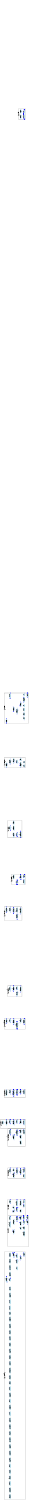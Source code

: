 /* ------------------------------------------------------------ */
/* created with bunch v3 */
/* Objective Function value = 1.0*/
/* ------------------------------------------------------------ */

digraph G {
size= "10,10";
rotate = 90;
subgraph cluster0 {
label = "(SS-L1):UCdomap";
color = black;
style = bold;

"cp850_uni"[label="cp850_uni",shape=ellipse,color=lightblue,fontcolor=black,style=filled];
"cp1251_uni"[label="cp1251_uni",shape=ellipse,color=lightblue,fontcolor=black,style=filled];
"iso05_uni"[label="iso05_uni",shape=ellipse,color=lightblue,fontcolor=black,style=filled];
"viscii_uni"[label="viscii_uni",shape=ellipse,color=lightblue,fontcolor=black,style=filled];
"dmcs_uni"[label="dmcs_uni",shape=ellipse,color=lightblue,fontcolor=black,style=filled];
"UCdomap"[label="UCdomap",shape=ellipse,color=lightblue,fontcolor=black,style=filled];
"cp1255_uni"[label="cp1255_uni",shape=ellipse,color=lightblue,fontcolor=black,style=filled];
"iso09_uni"[label="iso09_uni",shape=ellipse,color=lightblue,fontcolor=black,style=filled];
"mac_uni"[label="mac_uni",shape=ellipse,color=lightblue,fontcolor=black,style=filled];
"iso02_uni"[label="iso02_uni",shape=ellipse,color=lightblue,fontcolor=black,style=filled];
"def7_uni"[label="def7_uni",shape=ellipse,color=lightblue,fontcolor=black,style=filled];
"cp869_uni"[label="cp869_uni",shape=ellipse,color=lightblue,fontcolor=black,style=filled];
"cp1252_uni"[label="cp1252_uni",shape=ellipse,color=lightblue,fontcolor=black,style=filled];
"cp862_uni"[label="cp862_uni",shape=ellipse,color=lightblue,fontcolor=black,style=filled];
"cp1257_uni"[label="cp1257_uni",shape=ellipse,color=lightblue,fontcolor=black,style=filled];
"iso06_uni"[label="iso06_uni",shape=ellipse,color=lightblue,fontcolor=black,style=filled];
"cp1250_uni"[label="cp1250_uni",shape=ellipse,color=lightblue,fontcolor=black,style=filled];
"cp437_uni"[label="cp437_uni",shape=ellipse,color=lightblue,fontcolor=black,style=filled];
"iso10_uni"[label="iso10_uni",shape=ellipse,color=lightblue,fontcolor=black,style=filled];
"cp1256_uni"[label="cp1256_uni",shape=ellipse,color=lightblue,fontcolor=black,style=filled];
"next_uni"[label="next_uni",shape=ellipse,color=lightblue,fontcolor=black,style=filled];
"cp866_uni"[label="cp866_uni",shape=ellipse,color=lightblue,fontcolor=black,style=filled];
"iso04_uni"[label="iso04_uni",shape=ellipse,color=lightblue,fontcolor=black,style=filled];
"rfc_suni"[label="rfc_suni",shape=ellipse,color=lightblue,fontcolor=black,style=filled];
"iso15_uni"[label="iso15_uni",shape=ellipse,color=lightblue,fontcolor=black,style=filled];
"mnem2_suni"[label="mnem2_suni",shape=ellipse,color=lightblue,fontcolor=black,style=filled];
"cp737_uni"[label="cp737_uni",shape=ellipse,color=lightblue,fontcolor=black,style=filled];
"koi8u_uni"[label="koi8u_uni",shape=ellipse,color=lightblue,fontcolor=black,style=filled];
"cp864_uni"[label="cp864_uni",shape=ellipse,color=lightblue,fontcolor=black,style=filled];
"iso03_uni"[label="iso03_uni",shape=ellipse,color=lightblue,fontcolor=black,style=filled];
"cp775_uni"[label="cp775_uni",shape=ellipse,color=lightblue,fontcolor=black,style=filled];
"iso08_uni"[label="iso08_uni",shape=ellipse,color=lightblue,fontcolor=black,style=filled];
"cp852_uni"[label="cp852_uni",shape=ellipse,color=lightblue,fontcolor=black,style=filled];
"cp1253_uni"[label="cp1253_uni",shape=ellipse,color=lightblue,fontcolor=black,style=filled];
"hp_uni"[label="hp_uni",shape=ellipse,color=lightblue,fontcolor=black,style=filled];
"iso01_uni"[label="iso01_uni",shape=ellipse,color=lightblue,fontcolor=black,style=filled];
"iso07_uni"[label="iso07_uni",shape=ellipse,color=lightblue,fontcolor=black,style=filled];
"cp866u_uni"[label="cp866u_uni",shape=ellipse,color=lightblue,fontcolor=black,style=filled];
"koi8r_uni"[label="koi8r_uni",shape=ellipse,color=lightblue,fontcolor=black,style=filled];
"assert"[label="assert",shape=ellipse,color=lightblue,fontcolor=black,style=filled];
"LYMail"[label="LYMail",shape=ellipse,color=lightblue,fontcolor=black,style=filled];
"HText"[label="HText",shape=ellipse,color=lightblue,fontcolor=black,style=filled];
"GridText"[label="GridText",shape=ellipse,color=lightblue,fontcolor=black,style=filled];
"UCAux"[label="UCAux",shape=ellipse,color=lightblue,fontcolor=black,style=filled];
"SGML"[label="SGML",shape=ellipse,color=lightblue,fontcolor=black,style=filled];
"HTPlain"[label="HTPlain",shape=ellipse,color=lightblue,fontcolor=black,style=filled];
}
subgraph cluster1 {
label = "(SS-L1):HTAlert";
color = black;
style = bold;

"ctype"[label="ctype",shape=ellipse,color=lightblue,fontcolor=black,style=filled];
"LYLeaks"[label="LYLeaks",shape=ellipse,color=lightblue,fontcolor=black,style=filled];
"HTAlert"[label="HTAlert",shape=ellipse,color=lightblue,fontcolor=black,style=filled];
"LYExtern"[label="LYExtern",shape=ellipse,color=lightblue,fontcolor=black,style=filled];
"string"[label="string",shape=ellipse,color=lightblue,fontcolor=black,style=filled];
}
subgraph cluster2 {
label = "(SS-L1):stdio";
color = black;
style = bold;

"UCAuto"[label="UCAuto",shape=ellipse,color=lightblue,fontcolor=black,style=filled];
"stdio"[label="stdio",shape=ellipse,color=lightblue,fontcolor=black,style=filled];
"HTUtils"[label="HTUtils",shape=ellipse,color=lightblue,fontcolor=black,style=filled];
"HTDOS"[label="HTDOS",shape=ellipse,color=lightblue,fontcolor=black,style=filled];
}
subgraph cluster3 {
label = "(SS-L1):stdlib";
color = black;
style = bold;

"LYTraversal"[label="LYTraversal",shape=ellipse,color=lightblue,fontcolor=black,style=filled];
"LYClean"[label="LYClean",shape=ellipse,color=lightblue,fontcolor=black,style=filled];
"LYNews"[label="LYNews",shape=ellipse,color=lightblue,fontcolor=black,style=filled];
"signal"[label="signal",shape=ellipse,color=lightblue,fontcolor=black,style=filled];
"term"[label="term",shape=ellipse,color=lightblue,fontcolor=black,style=filled];
"LYCurses"[label="LYCurses",shape=ellipse,color=lightblue,fontcolor=black,style=filled];
"curses"[label="curses",shape=ellipse,color=lightblue,fontcolor=black,style=filled];
"LYForms"[label="LYForms",shape=ellipse,color=lightblue,fontcolor=black,style=filled];
"HTMLGen"[label="HTMLGen",shape=ellipse,color=lightblue,fontcolor=black,style=filled];
"LYexit"[label="LYexit",shape=ellipse,color=lightblue,fontcolor=black,style=filled];
"stdlib"[label="stdlib",shape=ellipse,color=lightblue,fontcolor=black,style=filled];
"LYEditmap"[label="LYEditmap",shape=ellipse,color=lightblue,fontcolor=black,style=filled];
"locale"[label="locale",shape=ellipse,color=lightblue,fontcolor=black,style=filled];
"LYMain"[label="LYMain",shape=ellipse,color=lightblue,fontcolor=black,style=filled];
}
subgraph cluster4 {
label = "(SS-L1):HTFile";
color = black;
style = bold;

"wait"[label="wait",shape=ellipse,color=lightblue,fontcolor=black,style=filled];
"LYCgi"[label="LYCgi",shape=ellipse,color=lightblue,fontcolor=black,style=filled];
"LYBookmark"[label="LYBookmark",shape=ellipse,color=lightblue,fontcolor=black,style=filled];
"stat"[label="stat",shape=ellipse,color=lightblue,fontcolor=black,style=filled];
"LYShowInfo"[label="LYShowInfo",shape=ellipse,color=lightblue,fontcolor=black,style=filled];
"time"[label="time",shape=ellipse,color=lightblue,fontcolor=black,style=filled];
"errno"[label="errno",shape=ellipse,color=lightblue,fontcolor=black,style=filled];
"dirent"[label="dirent",shape=ellipse,color=lightblue,fontcolor=black,style=filled];
"HTFile"[label="HTFile",shape=ellipse,color=lightblue,fontcolor=black,style=filled];
}
subgraph cluster5 {
label = "(SS-L1):LYOptions";
color = black;
style = bold;

"LYJump"[label="LYJump",shape=ellipse,color=lightblue,fontcolor=black,style=filled];
"fcntl"[label="fcntl",shape=ellipse,color=lightblue,fontcolor=black,style=filled];
"LYKeymap"[label="LYKeymap",shape=ellipse,color=lightblue,fontcolor=black,style=filled];
"UCMap"[label="UCMap",shape=ellipse,color=lightblue,fontcolor=black,style=filled];
"entities"[label="entities",shape=ellipse,color=lightblue,fontcolor=black,style=filled];
"LYCharSets"[label="LYCharSets",shape=ellipse,color=lightblue,fontcolor=black,style=filled];
"LYOptions"[label="LYOptions",shape=ellipse,color=lightblue,fontcolor=black,style=filled];
}
subgraph cluster6 {
label = "(SS-L1):HTTP";
color = black;
style = bold;

"HTTP"[label="HTTP",shape=ellipse,color=lightblue,fontcolor=black,style=filled];
"HTMIME"[label="HTMIME",shape=ellipse,color=lightblue,fontcolor=black,style=filled];
"netdb"[label="netdb",shape=ellipse,color=lightblue,fontcolor=black,style=filled];
"select"[label="select",shape=ellipse,color=lightblue,fontcolor=black,style=filled];
"ioctl"[label="ioctl",shape=ellipse,color=lightblue,fontcolor=black,style=filled];
"inet"[label="inet",shape=ellipse,color=lightblue,fontcolor=black,style=filled];
"HTTCP"[label="HTTCP",shape=ellipse,color=lightblue,fontcolor=black,style=filled];
"in"[label="in",shape=ellipse,color=lightblue,fontcolor=black,style=filled];
"unistd"[label="unistd",shape=ellipse,color=lightblue,fontcolor=black,style=filled];
"HTGopher"[label="HTGopher",shape=ellipse,color=lightblue,fontcolor=black,style=filled];
"HTFinger"[label="HTFinger",shape=ellipse,color=lightblue,fontcolor=black,style=filled];
"HTNews"[label="HTNews",shape=ellipse,color=lightblue,fontcolor=black,style=filled];
}
subgraph cluster7 {
label = "(SS-L1):HTAAProt";
color = black;
style = bold;

"HTAssoc"[label="HTAssoc",shape=ellipse,color=lightblue,fontcolor=black,style=filled];
"HTAAUtil"[label="HTAAUtil",shape=ellipse,color=lightblue,fontcolor=black,style=filled];
"grp"[label="grp",shape=ellipse,color=lightblue,fontcolor=black,style=filled];
"HTAAProt"[label="HTAAProt",shape=ellipse,color=lightblue,fontcolor=black,style=filled];
"pwd"[label="pwd",shape=ellipse,color=lightblue,fontcolor=black,style=filled];
"libio"[label="libio",shape=ellipse,color=lightblue,fontcolor=black,style=filled];
"HTLex"[label="HTLex",shape=ellipse,color=lightblue,fontcolor=black,style=filled];
"HTGroup"[label="HTGroup",shape=ellipse,color=lightblue,fontcolor=black,style=filled];
}
subgraph cluster8 {
label = "(SS-L1):LYReadCFG";
color = black;
style = bold;

"LYStructs"[label="LYStructs",shape=ellipse,color=lightblue,fontcolor=black,style=filled];
"LYHistory"[label="LYHistory",shape=ellipse,color=lightblue,fontcolor=black,style=filled];
"LYUpload"[label="LYUpload",shape=ellipse,color=lightblue,fontcolor=black,style=filled];
"LYLocal"[label="LYLocal",shape=ellipse,color=lightblue,fontcolor=black,style=filled];
"cfg_defs"[label="cfg_defs",shape=ellipse,color=lightblue,fontcolor=black,style=filled];
"HTRules"[label="HTRules",shape=ellipse,color=lightblue,fontcolor=black,style=filled];
"LYReadCFG"[label="LYReadCFG",shape=ellipse,color=lightblue,fontcolor=black,style=filled];
}
subgraph cluster9 {
label = "(SS-L1):HTList";
color = black;
style = bold;

"HTUU"[label="HTUU",shape=ellipse,color=lightblue,fontcolor=black,style=filled];
"HTAABrow"[label="HTAABrow",shape=ellipse,color=lightblue,fontcolor=black,style=filled];
"HTAtom"[label="HTAtom",shape=ellipse,color=lightblue,fontcolor=black,style=filled];
"HTFWriter"[label="HTFWriter",shape=ellipse,color=lightblue,fontcolor=black,style=filled];
"HTInit"[label="HTInit",shape=ellipse,color=lightblue,fontcolor=black,style=filled];
"HTList"[label="HTList",shape=ellipse,color=lightblue,fontcolor=black,style=filled];
"HTFormat"[label="HTFormat",shape=ellipse,color=lightblue,fontcolor=black,style=filled];
}
subgraph cluster10 {
label = "(SS-L1):HTML";
color = black;
style = bold;

"HTFTP"[label="HTFTP",shape=ellipse,color=lightblue,fontcolor=black,style=filled];
"HTBTree"[label="HTBTree",shape=ellipse,color=lightblue,fontcolor=black,style=filled];
"socket"[label="socket",shape=ellipse,color=lightblue,fontcolor=black,style=filled];
"HTChunk"[label="HTChunk",shape=ellipse,color=lightblue,fontcolor=black,style=filled];
"LYCharUtils"[label="LYCharUtils",shape=ellipse,color=lightblue,fontcolor=black,style=filled];
"HTML"[label="HTML",shape=ellipse,color=lightblue,fontcolor=black,style=filled];
}
subgraph cluster11 {
label = "(SS-L1):HTString";
color = black;
style = bold;

"DefaultStyle"[label="DefaultStyle",shape=ellipse,color=lightblue,fontcolor=black,style=filled];
"HTStyle"[label="HTStyle",shape=ellipse,color=lightblue,fontcolor=black,style=filled];
"LYMainLoop"[label="LYMainLoop",shape=ellipse,color=lightblue,fontcolor=black,style=filled];
"HTString"[label="HTString",shape=ellipse,color=lightblue,fontcolor=black,style=filled];
"LYSearch"[label="LYSearch",shape=ellipse,color=lightblue,fontcolor=black,style=filled];
"LYUtils"[label="LYUtils",shape=ellipse,color=lightblue,fontcolor=black,style=filled];
}
subgraph cluster12 {
label = "(SS-L1):HTParse";
color = black;
style = bold;

"HTTelnet"[label="HTTelnet",shape=ellipse,color=lightblue,fontcolor=black,style=filled];
"HTParse"[label="HTParse",shape=ellipse,color=lightblue,fontcolor=black,style=filled];
"LYEdit"[label="LYEdit",shape=ellipse,color=lightblue,fontcolor=black,style=filled];
"HTWSRC"[label="HTWSRC",shape=ellipse,color=lightblue,fontcolor=black,style=filled];
"HTMLDTD"[label="HTMLDTD",shape=ellipse,color=lightblue,fontcolor=black,style=filled];
}
subgraph cluster13 {
label = "(SS-L1):LYStrings";
color = black;
style = bold;

"LYCookie"[label="LYCookie",shape=ellipse,color=lightblue,fontcolor=black,style=filled];
"LYrcFile"[label="LYrcFile",shape=ellipse,color=lightblue,fontcolor=black,style=filled];
"LYDownload"[label="LYDownload",shape=ellipse,color=lightblue,fontcolor=black,style=filled];
"LYStrings"[label="LYStrings",shape=ellipse,color=lightblue,fontcolor=black,style=filled];
"caselower"[label="caselower",shape=ellipse,color=lightblue,fontcolor=black,style=filled];
"LYGetFile"[label="LYGetFile",shape=ellipse,color=lightblue,fontcolor=black,style=filled];
}
subgraph cluster14 {
label = "(SS-L1):LYGlobalDefs";
color = black;
style = bold;

"LYPrint"[label="LYPrint",shape=ellipse,color=lightblue,fontcolor=black,style=filled];
"LYList"[label="LYList",shape=ellipse,color=lightblue,fontcolor=black,style=filled];
"LYMap"[label="LYMap",shape=ellipse,color=lightblue,fontcolor=black,style=filled];
"HTAccess"[label="HTAccess",shape=ellipse,color=lightblue,fontcolor=black,style=filled];
"LYGlobalDefs"[label="LYGlobalDefs",shape=ellipse,color=lightblue,fontcolor=black,style=filled];
"HTAnchor"[label="HTAnchor",shape=ellipse,color=lightblue,fontcolor=black,style=filled];
}
"string" -> "HTAlert" [color=blue,font=6];
"LYExtern" -> "LYCurses" [color=blue,font=6];
"LYExtern" -> "LYStructs" [color=blue,font=6];
"LYExtern" -> "LYUtils" [color=blue,font=6];
"LYExtern" -> "HTString" [color=blue,font=6];
"LYExtern" -> "LYGlobalDefs" [color=blue,font=6];
"LYExtern" -> "string" [color=blue,font=6];
"LYExtern" -> "HTAlert" [color=blue,font=6];
"LYExtern" -> "stdlib" [color=blue,font=6];
"LYNews" -> "string" [color=blue,font=6];
"LYNews" -> "HTUtils" [color=blue,font=6];
"LYNews" -> "UCdomap" [color=blue,font=6];
"LYNews" -> "SGML" [color=blue,font=6];
"LYNews" -> "ctype" [color=blue,font=6];
"LYNews" -> "LYStrings" [color=blue,font=6];
"LYNews" -> "LYGlobalDefs" [color=blue,font=6];
"LYNews" -> "GridText" [color=blue,font=6];
"LYNews" -> "LYClean" [color=blue,font=6];
"LYNews" -> "LYMainLoop" [color=blue,font=6];
"LYNews" -> "LYStructs" [color=blue,font=6];
"LYNews" -> "HTAlert" [color=blue,font=6];
"LYNews" -> "LYUtils" [color=blue,font=6];
"LYNews" -> "HTNews" [color=blue,font=6];
"LYNews" -> "LYCharSets" [color=blue,font=6];
"LYNews" -> "curses" [color=blue,font=6];
"LYNews" -> "signal" [color=blue,font=6];
"LYNews" -> "libio" [color=blue,font=6];
"LYNews" -> "HTParse" [color=blue,font=6];
"LYNews" -> "stdio" [color=blue,font=6];
"LYNews" -> "LYCurses" [color=blue,font=6];
"LYNews" -> "HTString" [color=blue,font=6];
"LYNews" -> "stdlib" [color=blue,font=6];
"LYBookmark" -> "string" [color=blue,font=6];
"LYBookmark" -> "HTUtils" [color=blue,font=6];
"LYBookmark" -> "UCdomap" [color=blue,font=6];
"LYBookmark" -> "ctype" [color=blue,font=6];
"LYBookmark" -> "HTAnchor" [color=blue,font=6];
"LYBookmark" -> "LYStrings" [color=blue,font=6];
"LYBookmark" -> "time" [color=blue,font=6];
"LYBookmark" -> "LYGlobalDefs" [color=blue,font=6];
"LYBookmark" -> "GridText" [color=blue,font=6];
"LYBookmark" -> "LYMainLoop" [color=blue,font=6];
"LYBookmark" -> "LYStructs" [color=blue,font=6];
"LYBookmark" -> "HTAlert" [color=blue,font=6];
"LYBookmark" -> "LYKeymap" [color=blue,font=6];
"LYBookmark" -> "LYUtils" [color=blue,font=6];
"LYBookmark" -> "LYCharSets" [color=blue,font=6];
"LYBookmark" -> "UCAux" [color=blue,font=6];
"LYBookmark" -> "curses" [color=blue,font=6];
"LYBookmark" -> "stat" [color=blue,font=6];
"LYBookmark" -> "LYCharUtils" [color=blue,font=6];
"LYBookmark" -> "unistd" [color=blue,font=6];
"LYBookmark" -> "stdio" [color=blue,font=6];
"LYBookmark" -> "LYCurses" [color=blue,font=6];
"LYBookmark" -> "HTString" [color=blue,font=6];
"LYBookmark" -> "stdlib" [color=blue,font=6];
"HTMIME" -> "string" [color=blue,font=6];
"HTMIME" -> "LYCookie" [color=blue,font=6];
"HTMIME" -> "HTTP" [color=blue,font=6];
"HTMIME" -> "HTFile" [color=blue,font=6];
"HTMIME" -> "HTUtils" [color=blue,font=6];
"HTMIME" -> "HTAccess" [color=blue,font=6];
"HTMIME" -> "UCdomap" [color=blue,font=6];
"HTMIME" -> "ctype" [color=blue,font=6];
"HTMIME" -> "HTAnchor" [color=blue,font=6];
"HTMIME" -> "LYStrings" [color=blue,font=6];
"HTMIME" -> "HTAtom" [color=blue,font=6];
"HTMIME" -> "LYMainLoop" [color=blue,font=6];
"HTMIME" -> "HTAlert" [color=blue,font=6];
"HTMIME" -> "LYUtils" [color=blue,font=6];
"HTMIME" -> "HTNews" [color=blue,font=6];
"HTMIME" -> "LYCharSets" [color=blue,font=6];
"HTMIME" -> "UCMap" [color=blue,font=6];
"HTMIME" -> "UCAux" [color=blue,font=6];
"HTMIME" -> "HTFormat" [color=blue,font=6];
"HTMIME" -> "LYexit" [color=blue,font=6];
"HTMIME" -> "LYCharUtils" [color=blue,font=6];
"HTMIME" -> "stdio" [color=blue,font=6];
"HTMIME" -> "HTString" [color=blue,font=6];
"HTMIME" -> "stdlib" [color=blue,font=6];
"LYReadCFG" -> "string" [color=blue,font=6];
"LYReadCFG" -> "LYCookie" [color=blue,font=6];
"LYReadCFG" -> "LYCgi" [color=blue,font=6];
"LYReadCFG" -> "HTFile" [color=blue,font=6];
"LYReadCFG" -> "HTUtils" [color=blue,font=6];
"LYReadCFG" -> "HTAccess" [color=blue,font=6];
"LYReadCFG" -> "UCdomap" [color=blue,font=6];
"LYReadCFG" -> "ctype" [color=blue,font=6];
"LYReadCFG" -> "LYGlobalDefs" [color=blue,font=6];
"LYReadCFG" -> "LYStrings" [color=blue,font=6];
"LYReadCFG" -> "LYLocal" [color=blue,font=6];
"LYReadCFG" -> "GridText" [color=blue,font=6];
"LYReadCFG" -> "LYMainLoop" [color=blue,font=6];
"LYReadCFG" -> "LYStructs" [color=blue,font=6];
"LYReadCFG" -> "HTAlert" [color=blue,font=6];
"LYReadCFG" -> "LYJump" [color=blue,font=6];
"LYReadCFG" -> "LYKeymap" [color=blue,font=6];
"LYReadCFG" -> "LYUtils" [color=blue,font=6];
"LYReadCFG" -> "HTNews" [color=blue,font=6];
"LYReadCFG" -> "LYHistory" [color=blue,font=6];
"LYReadCFG" -> "LYMain" [color=blue,font=6];
"LYReadCFG" -> "LYCharSets" [color=blue,font=6];
"LYReadCFG" -> "cfg_defs" [color=blue,font=6];
"LYReadCFG" -> "UCMap" [color=blue,font=6];
"LYReadCFG" -> "HTFormat" [color=blue,font=6];
"LYReadCFG" -> "LYexit" [color=blue,font=6];
"LYReadCFG" -> "HTRules" [color=blue,font=6];
"LYReadCFG" -> "LYCharUtils" [color=blue,font=6];
"LYReadCFG" -> "LYGetFile" [color=blue,font=6];
"LYReadCFG" -> "stdio" [color=blue,font=6];
"LYReadCFG" -> "LYCurses" [color=blue,font=6];
"LYReadCFG" -> "HTString" [color=blue,font=6];
"LYReadCFG" -> "stdlib" [color=blue,font=6];
"HTFinger" -> "LYUtils" [color=blue,font=6];
"HTFinger" -> "LYMainLoop" [color=blue,font=6];
"HTFinger" -> "HTGopher" [color=blue,font=6];
"HTFinger" -> "stdio" [color=blue,font=6];
"HTFinger" -> "HTAlert" [color=blue,font=6];
"HTFinger" -> "unistd" [color=blue,font=6];
"HTFinger" -> "HTTCP" [color=blue,font=6];
"HTFinger" -> "HTUtils" [color=blue,font=6];
"HTFinger" -> "HTFTP" [color=blue,font=6];
"HTFinger" -> "HTML" [color=blue,font=6];
"HTFinger" -> "HTString" [color=blue,font=6];
"HTFinger" -> "string" [color=blue,font=6];
"HTFinger" -> "HTFormat" [color=blue,font=6];
"HTFinger" -> "stdlib" [color=blue,font=6];
"HTFinger" -> "HTNews" [color=blue,font=6];
"HTFinger" -> "HTParse" [color=blue,font=6];
"LYCharSets" -> "string" [color=blue,font=6];
"LYCharSets" -> "entities" [color=blue,font=6];
"LYCharSets" -> "HTFile" [color=blue,font=6];
"LYCharSets" -> "UCdomap" [color=blue,font=6];
"LYCharSets" -> "HTUtils" [color=blue,font=6];
"LYCharSets" -> "HTAccess" [color=blue,font=6];
"LYCharSets" -> "SGML" [color=blue,font=6];
"LYCharSets" -> "LYOptions" [color=blue,font=6];
"LYCharSets" -> "LYGlobalDefs" [color=blue,font=6];
"LYCharSets" -> "LYStrings" [color=blue,font=6];
"LYCharSets" -> "GridText" [color=blue,font=6];
"LYCharSets" -> "LYMainLoop" [color=blue,font=6];
"LYCharSets" -> "HTPlain" [color=blue,font=6];
"LYCharSets" -> "HTMIME" [color=blue,font=6];
"LYCharSets" -> "UCMap" [color=blue,font=6];
"LYCharSets" -> "LYReadCFG" [color=blue,font=6];
"LYCharSets" -> "HTML" [color=blue,font=6];
"LYCharSets" -> "LYCharUtils" [color=blue,font=6];
"LYCharSets" -> "LYrcFile" [color=blue,font=6];
"LYCharSets" -> "stdio" [color=blue,font=6];
"LYCharSets" -> "HTString" [color=blue,font=6];
"HTAABrow" -> "LYMainLoop" [color=blue,font=6];
"HTAABrow" -> "stdio" [color=blue,font=6];
"HTAABrow" -> "HTAlert" [color=blue,font=6];
"HTAABrow" -> "HTAssoc" [color=blue,font=6];
"HTAABrow" -> "HTAccess" [color=blue,font=6];
"HTAABrow" -> "HTUU" [color=blue,font=6];
"HTAABrow" -> "HTUtils" [color=blue,font=6];
"HTAABrow" -> "HTString" [color=blue,font=6];
"HTAABrow" -> "string" [color=blue,font=6];
"HTAABrow" -> "HTList" [color=blue,font=6];
"HTAABrow" -> "stdlib" [color=blue,font=6];
"HTAABrow" -> "HTTP" [color=blue,font=6];
"HTAABrow" -> "HTParse" [color=blue,font=6];
"HTAABrow" -> "HTAAUtil" [color=blue,font=6];
"HTAABrow" -> "LYexit" [color=blue,font=6];
"LYCgi" -> "string" [color=blue,font=6];
"LYCgi" -> "HTTP" [color=blue,font=6];
"LYCgi" -> "HTList" [color=blue,font=6];
"LYCgi" -> "HTFile" [color=blue,font=6];
"LYCgi" -> "HText" [color=blue,font=6];
"LYCgi" -> "HTUtils" [color=blue,font=6];
"LYCgi" -> "LYGlobalDefs" [color=blue,font=6];
"LYCgi" -> "HTAtom" [color=blue,font=6];
"LYCgi" -> "GridText" [color=blue,font=6];
"LYCgi" -> "LYMainLoop" [color=blue,font=6];
"LYCgi" -> "errno" [color=blue,font=6];
"LYCgi" -> "HTAlert" [color=blue,font=6];
"LYCgi" -> "LYUtils" [color=blue,font=6];
"LYCgi" -> "wait" [color=blue,font=6];
"LYCgi" -> "LYReadCFG" [color=blue,font=6];
"LYCgi" -> "HTFormat" [color=blue,font=6];
"LYCgi" -> "LYexit" [color=blue,font=6];
"LYCgi" -> "stat" [color=blue,font=6];
"LYCgi" -> "unistd" [color=blue,font=6];
"LYCgi" -> "HTParse" [color=blue,font=6];
"LYCgi" -> "stdio" [color=blue,font=6];
"LYCgi" -> "LYGetFile" [color=blue,font=6];
"LYCgi" -> "HTString" [color=blue,font=6];
"LYCgi" -> "stdlib" [color=blue,font=6];
"LYTraversal" -> "LYMainLoop" [color=blue,font=6];
"LYTraversal" -> "LYUtils" [color=blue,font=6];
"LYTraversal" -> "stdio" [color=blue,font=6];
"LYTraversal" -> "LYCurses" [color=blue,font=6];
"LYTraversal" -> "errno" [color=blue,font=6];
"LYTraversal" -> "LYGlobalDefs" [color=blue,font=6];
"LYTraversal" -> "LYMain" [color=blue,font=6];
"LYTraversal" -> "LYStructs" [color=blue,font=6];
"LYTraversal" -> "HTString" [color=blue,font=6];
"LYTraversal" -> "LYStrings" [color=blue,font=6];
"LYTraversal" -> "string" [color=blue,font=6];
"LYTraversal" -> "stdlib" [color=blue,font=6];
"LYTraversal" -> "LYClean" [color=blue,font=6];
"HTAAProt" -> "string" [color=blue,font=6];
"HTAAProt" -> "HTList" [color=blue,font=6];
"HTAAProt" -> "HTFile" [color=blue,font=6];
"HTAAProt" -> "HTAAUtil" [color=blue,font=6];
"HTAAProt" -> "HTUtils" [color=blue,font=6];
"HTAAProt" -> "LYShowInfo" [color=blue,font=6];
"HTAAProt" -> "LYLocal" [color=blue,font=6];
"HTAAProt" -> "pwd" [color=blue,font=6];
"HTAAProt" -> "grp" [color=blue,font=6];
"HTAAProt" -> "LYMainLoop" [color=blue,font=6];
"HTAAProt" -> "HTAssoc" [color=blue,font=6];
"HTAAProt" -> "HTGroup" [color=blue,font=6];
"HTAAProt" -> "LYexit" [color=blue,font=6];
"HTAAProt" -> "HTRules" [color=blue,font=6];
"HTAAProt" -> "HTLex" [color=blue,font=6];
"HTAAProt" -> "stdio" [color=blue,font=6];
"HTAAProt" -> "HTString" [color=blue,font=6];
"HTAAProt" -> "stdlib" [color=blue,font=6];
"HTBTree" -> "LYexit" [color=blue,font=6];
"HTBTree" -> "string" [color=blue,font=6];
"HTBTree" -> "HTFile" [color=blue,font=6];
"HTBTree" -> "stdlib" [color=blue,font=6];
"HTBTree" -> "HTFTP" [color=blue,font=6];
"HTStyle" -> "LYexit" [color=blue,font=6];
"HTStyle" -> "HTString" [color=blue,font=6];
"HTStyle" -> "string" [color=blue,font=6];
"HTStyle" -> "stdlib" [color=blue,font=6];
"HTStyle" -> "HTUtils" [color=blue,font=6];
"HTStyle" -> "stdio" [color=blue,font=6];
"HTStyle" -> "HTML" [color=blue,font=6];
"HTStyle" -> "LYMainLoop" [color=blue,font=6];
"curses" -> "LYCurses" [color=blue,font=6];
"HTAlert" -> "LYMainLoop" [color=blue,font=6];
"HTAlert" -> "HTAABrow" [color=blue,font=6];
"HTAlert" -> "LYCurses" [color=blue,font=6];
"HTAlert" -> "GridText" [color=blue,font=6];
"HTAlert" -> "stdio" [color=blue,font=6];
"HTAlert" -> "unistd" [color=blue,font=6];
"HTAlert" -> "LYNews" [color=blue,font=6];
"HTAlert" -> "LYCharUtils" [color=blue,font=6];
"HTAlert" -> "LYGetFile" [color=blue,font=6];
"HTAlert" -> "LYCookie" [color=blue,font=6];
"HTAlert" -> "HTUtils" [color=blue,font=6];
"HTAlert" -> "LYCgi" [color=blue,font=6];
"HTAlert" -> "string" [color=blue,font=6];
"HTAlert" -> "HTTCP" [color=blue,font=6];
"HTAlert" -> "curses" [color=blue,font=6];
"HTAlert" -> "HTFTP" [color=blue,font=6];
"HTAlert" -> "HTFile" [color=blue,font=6];
"HTAlert" -> "HTNews" [color=blue,font=6];
"HTAlert" -> "HTMIME" [color=blue,font=6];
"HTAlert" -> "LYKeymap" [color=blue,font=6];
"HTAlert" -> "LYExtern" [color=blue,font=6];
"HTAlert" -> "LYHistory" [color=blue,font=6];
"HTAlert" -> "LYForms" [color=blue,font=6];
"HTAlert" -> "HTTP" [color=blue,font=6];
"HTAlert" -> "HTString" [color=blue,font=6];
"HTAlert" -> "HTFWriter" [color=blue,font=6];
"HTAlert" -> "LYLocal" [color=blue,font=6];
"HTAlert" -> "LYGlobalDefs" [color=blue,font=6];
"HTAlert" -> "LYPrint" [color=blue,font=6];
"HTAlert" -> "LYOptions" [color=blue,font=6];
"HTAlert" -> "LYStrings" [color=blue,font=6];
"HTAlert" -> "time" [color=blue,font=6];
"HTAlert" -> "stdlib" [color=blue,font=6];
"HTAlert" -> "LYMail" [color=blue,font=6];
"HTAlert" -> "LYUtils" [color=blue,font=6];
"HTAlert" -> "HTGopher" [color=blue,font=6];
"HTAlert" -> "HTFormat" [color=blue,font=6];
"HTAlert" -> "HTML" [color=blue,font=6];
"HTAlert" -> "ctype" [color=blue,font=6];
"HTAlert" -> "LYJump" [color=blue,font=6];
"HTAlert" -> "HTTelnet" [color=blue,font=6];
"HTAlert" -> "LYMap" [color=blue,font=6];
"LYClean" -> "LYUtils" [color=blue,font=6];
"LYClean" -> "LYMainLoop" [color=blue,font=6];
"LYClean" -> "stdio" [color=blue,font=6];
"LYClean" -> "LYCurses" [color=blue,font=6];
"LYClean" -> "LYGlobalDefs" [color=blue,font=6];
"LYClean" -> "curses" [color=blue,font=6];
"LYClean" -> "LYTraversal" [color=blue,font=6];
"LYClean" -> "LYStructs" [color=blue,font=6];
"LYClean" -> "signal" [color=blue,font=6];
"LYClean" -> "stdlib" [color=blue,font=6];
"LYClean" -> "LYexit" [color=blue,font=6];
"LYClean" -> "LYCookie" [color=blue,font=6];
"UCMap" -> "HTAccess" [color=blue,font=6];
"UCMap" -> "LYCharSets" [color=blue,font=6];
"UCMap" -> "LYOptions" [color=blue,font=6];
"UCMap" -> "LYMain" [color=blue,font=6];
"UCMap" -> "LYReadCFG" [color=blue,font=6];
"UCMap" -> "UCdomap" [color=blue,font=6];
"LYMainLoop" -> "HTAtom" [color=blue,font=6];
"LYMainLoop" -> "HTAABrow" [color=blue,font=6];
"LYMainLoop" -> "LYCurses" [color=blue,font=6];
"LYMainLoop" -> "GridText" [color=blue,font=6];
"LYMainLoop" -> "LYEdit" [color=blue,font=6];
"LYMainLoop" -> "stdio" [color=blue,font=6];
"LYMainLoop" -> "unistd" [color=blue,font=6];
"LYMainLoop" -> "LYUpload" [color=blue,font=6];
"LYMainLoop" -> "LYCharUtils" [color=blue,font=6];
"LYMainLoop" -> "LYList" [color=blue,font=6];
"LYMainLoop" -> "LYGetFile" [color=blue,font=6];
"LYMainLoop" -> "string" [color=blue,font=6];
"LYMainLoop" -> "HTUtils" [color=blue,font=6];
"LYMainLoop" -> "LYBookmark" [color=blue,font=6];
"LYMainLoop" -> "signal" [color=blue,font=6];
"LYMainLoop" -> "LYCharSets" [color=blue,font=6];
"LYMainLoop" -> "LYDownload" [color=blue,font=6];
"LYMainLoop" -> "curses" [color=blue,font=6];
"LYMainLoop" -> "HTFTP" [color=blue,font=6];
"LYMainLoop" -> "HTFile" [color=blue,font=6];
"LYMainLoop" -> "HTNews" [color=blue,font=6];
"LYMainLoop" -> "HTList" [color=blue,font=6];
"LYMainLoop" -> "LYKeymap" [color=blue,font=6];
"LYMainLoop" -> "HTAnchor" [color=blue,font=6];
"LYMainLoop" -> "UCMap" [color=blue,font=6];
"LYMainLoop" -> "LYExtern" [color=blue,font=6];
"LYMainLoop" -> "HTAccess" [color=blue,font=6];
"LYMainLoop" -> "LYHistory" [color=blue,font=6];
"LYMainLoop" -> "LYForms" [color=blue,font=6];
"LYMainLoop" -> "LYTraversal" [color=blue,font=6];
"LYMainLoop" -> "HTTP" [color=blue,font=6];
"LYMainLoop" -> "LYSearch" [color=blue,font=6];
"LYMainLoop" -> "HTString" [color=blue,font=6];
"LYMainLoop" -> "LYClean" [color=blue,font=6];
"LYMainLoop" -> "LYLocal" [color=blue,font=6];
"LYMainLoop" -> "HTMLDTD" [color=blue,font=6];
"LYMainLoop" -> "HTParse" [color=blue,font=6];
"LYMainLoop" -> "HText" [color=blue,font=6];
"LYMainLoop" -> "LYGlobalDefs" [color=blue,font=6];
"LYMainLoop" -> "LYStructs" [color=blue,font=6];
"LYMainLoop" -> "LYPrint" [color=blue,font=6];
"LYMainLoop" -> "LYOptions" [color=blue,font=6];
"LYMainLoop" -> "LYStrings" [color=blue,font=6];
"LYMainLoop" -> "LYMain" [color=blue,font=6];
"LYMainLoop" -> "stdlib" [color=blue,font=6];
"LYMainLoop" -> "LYMail" [color=blue,font=6];
"LYMainLoop" -> "LYUtils" [color=blue,font=6];
"LYMainLoop" -> "stat" [color=blue,font=6];
"LYMainLoop" -> "ctype" [color=blue,font=6];
"LYMainLoop" -> "HTAlert" [color=blue,font=6];
"LYMainLoop" -> "LYJump" [color=blue,font=6];
"LYMainLoop" -> "LYexit" [color=blue,font=6];
"LYMainLoop" -> "LYShowInfo" [color=blue,font=6];
"HTMLGen" -> "LYCurses" [color=blue,font=6];
"HTMLGen" -> "LYexit" [color=blue,font=6];
"HTMLGen" -> "LYGlobalDefs" [color=blue,font=6];
"HTMLGen" -> "string" [color=blue,font=6];
"HTMLGen" -> "HTMLDTD" [color=blue,font=6];
"HTMLGen" -> "stdlib" [color=blue,font=6];
"HTMLGen" -> "HTML" [color=blue,font=6];
"HTMLDTD" -> "HTWSRC" [color=blue,font=6];
"HTMLDTD" -> "string" [color=blue,font=6];
"HTMLDTD" -> "LYGlobalDefs" [color=blue,font=6];
"HTMLDTD" -> "HTFile" [color=blue,font=6];
"HTMLDTD" -> "HTUtils" [color=blue,font=6];
"HTMLDTD" -> "stdio" [color=blue,font=6];
"HTMLDTD" -> "LYMainLoop" [color=blue,font=6];
"HTFTP" -> "string" [color=blue,font=6];
"HTFTP" -> "HTFile" [color=blue,font=6];
"HTFTP" -> "HTUtils" [color=blue,font=6];
"HTFTP" -> "LYOptions" [color=blue,font=6];
"HTFTP" -> "ctype" [color=blue,font=6];
"HTFTP" -> "time" [color=blue,font=6];
"HTFTP" -> "LYGlobalDefs" [color=blue,font=6];
"HTFTP" -> "LYStrings" [color=blue,font=6];
"HTFTP" -> "HTAtom" [color=blue,font=6];
"HTFTP" -> "in" [color=blue,font=6];
"HTFTP" -> "LYMainLoop" [color=blue,font=6];
"HTFTP" -> "socket" [color=blue,font=6];
"HTFTP" -> "HTAlert" [color=blue,font=6];
"HTFTP" -> "HTTCP" [color=blue,font=6];
"HTFTP" -> "HTFinger" [color=blue,font=6];
"HTFTP" -> "LYUtils" [color=blue,font=6];
"HTFTP" -> "HTNews" [color=blue,font=6];
"HTFTP" -> "HTBTree" [color=blue,font=6];
"HTFTP" -> "HTFormat" [color=blue,font=6];
"HTFTP" -> "LYexit" [color=blue,font=6];
"HTFTP" -> "HTML" [color=blue,font=6];
"HTFTP" -> "HTChunk" [color=blue,font=6];
"HTFTP" -> "unistd" [color=blue,font=6];
"HTFTP" -> "HTParse" [color=blue,font=6];
"HTFTP" -> "stdio" [color=blue,font=6];
"HTFTP" -> "HTString" [color=blue,font=6];
"HTFTP" -> "stdlib" [color=blue,font=6];
"LYKeymap" -> "ctype" [color=blue,font=6];
"LYKeymap" -> "HTAlert" [color=blue,font=6];
"LYKeymap" -> "stdio" [color=blue,font=6];
"LYKeymap" -> "LYGlobalDefs" [color=blue,font=6];
"LYKeymap" -> "LYBookmark" [color=blue,font=6];
"LYKeymap" -> "HTString" [color=blue,font=6];
"LYKeymap" -> "LYStrings" [color=blue,font=6];
"LYKeymap" -> "LYOptions" [color=blue,font=6];
"LYKeymap" -> "HTAtom" [color=blue,font=6];
"LYKeymap" -> "string" [color=blue,font=6];
"LYKeymap" -> "HTFormat" [color=blue,font=6];
"LYKeymap" -> "stdlib" [color=blue,font=6];
"LYKeymap" -> "LYReadCFG" [color=blue,font=6];
"LYKeymap" -> "LYJump" [color=blue,font=6];
"HTList" -> "HTInit" [color=blue,font=6];
"HTList" -> "LYCgi" [color=blue,font=6];
"HTList" -> "LYCookie" [color=blue,font=6];
"HTList" -> "HTAABrow" [color=blue,font=6];
"HTList" -> "HTTP" [color=blue,font=6];
"HTList" -> "HTFile" [color=blue,font=6];
"HTList" -> "HText" [color=blue,font=6];
"HTList" -> "HTUtils" [color=blue,font=6];
"HTList" -> "HTAAProt" [color=blue,font=6];
"HTList" -> "HTAccess" [color=blue,font=6];
"HTList" -> "LYOptions" [color=blue,font=6];
"HTList" -> "HTAnchor" [color=blue,font=6];
"HTList" -> "LYGlobalDefs" [color=blue,font=6];
"HTList" -> "LYLocal" [color=blue,font=6];
"HTList" -> "HTAtom" [color=blue,font=6];
"HTList" -> "LYMap" [color=blue,font=6];
"HTList" -> "GridText" [color=blue,font=6];
"HTList" -> "LYMainLoop" [color=blue,font=6];
"HTList" -> "LYJump" [color=blue,font=6];
"HTList" -> "LYUtils" [color=blue,font=6];
"HTList" -> "LYHistory" [color=blue,font=6];
"HTList" -> "HTNews" [color=blue,font=6];
"HTList" -> "LYMain" [color=blue,font=6];
"HTList" -> "LYSearch" [color=blue,font=6];
"HTList" -> "LYDownload" [color=blue,font=6];
"HTList" -> "HTAssoc" [color=blue,font=6];
"HTList" -> "HTGroup" [color=blue,font=6];
"HTList" -> "HTFWriter" [color=blue,font=6];
"HTList" -> "HTFormat" [color=blue,font=6];
"HTList" -> "LYexit" [color=blue,font=6];
"HTList" -> "LYPrint" [color=blue,font=6];
"HTList" -> "LYForms" [color=blue,font=6];
"HTList" -> "stdio" [color=blue,font=6];
"HTList" -> "stdlib" [color=blue,font=6];
"DefaultStyle" -> "HTStyle" [color=blue,font=6];
"LYLocal" -> "LYUpload" [color=blue,font=6];
"LYLocal" -> "string" [color=blue,font=6];
"LYLocal" -> "HTList" [color=blue,font=6];
"LYLocal" -> "HTFile" [color=blue,font=6];
"LYLocal" -> "HTAAProt" [color=blue,font=6];
"LYLocal" -> "HTUtils" [color=blue,font=6];
"LYLocal" -> "ctype" [color=blue,font=6];
"LYLocal" -> "LYGlobalDefs" [color=blue,font=6];
"LYLocal" -> "LYStrings" [color=blue,font=6];
"LYLocal" -> "LYMainLoop" [color=blue,font=6];
"LYLocal" -> "LYStructs" [color=blue,font=6];
"LYLocal" -> "errno" [color=blue,font=6];
"LYLocal" -> "HTAlert" [color=blue,font=6];
"LYLocal" -> "LYUtils" [color=blue,font=6];
"LYLocal" -> "LYHistory" [color=blue,font=6];
"LYLocal" -> "wait" [color=blue,font=6];
"LYLocal" -> "LYReadCFG" [color=blue,font=6];
"LYLocal" -> "LYexit" [color=blue,font=6];
"LYLocal" -> "curses" [color=blue,font=6];
"LYLocal" -> "stat" [color=blue,font=6];
"LYLocal" -> "LYCharUtils" [color=blue,font=6];
"LYLocal" -> "unistd" [color=blue,font=6];
"LYLocal" -> "HTParse" [color=blue,font=6];
"LYLocal" -> "stdio" [color=blue,font=6];
"LYLocal" -> "LYGetFile" [color=blue,font=6];
"LYLocal" -> "LYCurses" [color=blue,font=6];
"LYLocal" -> "HTString" [color=blue,font=6];
"LYLocal" -> "stdlib" [color=blue,font=6];
"LYLeaks" -> "LYexit" [color=blue,font=6];
"LYLeaks" -> "LYUtils" [color=blue,font=6];
"LYLeaks" -> "string" [color=blue,font=6];
"LYLeaks" -> "ctype" [color=blue,font=6];
"LYLeaks" -> "HTUtils" [color=blue,font=6];
"LYLeaks" -> "stdlib" [color=blue,font=6];
"LYLeaks" -> "stdio" [color=blue,font=6];
"LYLeaks" -> "LYMainLoop" [color=blue,font=6];
"GridText" -> "LYMainLoop" [color=blue,font=6];
"GridText" -> "HTAtom" [color=blue,font=6];
"GridText" -> "LYCurses" [color=blue,font=6];
"GridText" -> "HTStyle" [color=blue,font=6];
"GridText" -> "stdio" [color=blue,font=6];
"GridText" -> "LYEdit" [color=blue,font=6];
"GridText" -> "LYNews" [color=blue,font=6];
"GridText" -> "unistd" [color=blue,font=6];
"GridText" -> "LYCharUtils" [color=blue,font=6];
"GridText" -> "LYList" [color=blue,font=6];
"GridText" -> "LYGetFile" [color=blue,font=6];
"GridText" -> "string" [color=blue,font=6];
"GridText" -> "HTUtils" [color=blue,font=6];
"GridText" -> "LYCgi" [color=blue,font=6];
"GridText" -> "UCAux" [color=blue,font=6];
"GridText" -> "HTPlain" [color=blue,font=6];
"GridText" -> "LYBookmark" [color=blue,font=6];
"GridText" -> "LYCharSets" [color=blue,font=6];
"GridText" -> "curses" [color=blue,font=6];
"GridText" -> "HTList" [color=blue,font=6];
"GridText" -> "HTAnchor" [color=blue,font=6];
"GridText" -> "UCMap" [color=blue,font=6];
"GridText" -> "HTAccess" [color=blue,font=6];
"GridText" -> "LYForms" [color=blue,font=6];
"GridText" -> "UCdomap" [color=blue,font=6];
"GridText" -> "LYSearch" [color=blue,font=6];
"GridText" -> "HTString" [color=blue,font=6];
"GridText" -> "HTParse" [color=blue,font=6];
"GridText" -> "assert" [color=blue,font=6];
"GridText" -> "HText" [color=blue,font=6];
"GridText" -> "LYGlobalDefs" [color=blue,font=6];
"GridText" -> "LYStructs" [color=blue,font=6];
"GridText" -> "LYPrint" [color=blue,font=6];
"GridText" -> "LYOptions" [color=blue,font=6];
"GridText" -> "LYStrings" [color=blue,font=6];
"GridText" -> "stdlib" [color=blue,font=6];
"GridText" -> "LYMail" [color=blue,font=6];
"GridText" -> "LYUtils" [color=blue,font=6];
"GridText" -> "stat" [color=blue,font=6];
"GridText" -> "HTML" [color=blue,font=6];
"GridText" -> "ctype" [color=blue,font=6];
"GridText" -> "SGML" [color=blue,font=6];
"GridText" -> "HTAlert" [color=blue,font=6];
"GridText" -> "LYJump" [color=blue,font=6];
"GridText" -> "LYexit" [color=blue,font=6];
"LYForms" -> "string" [color=blue,font=6];
"LYForms" -> "HTTP" [color=blue,font=6];
"LYForms" -> "HTList" [color=blue,font=6];
"LYForms" -> "HTUtils" [color=blue,font=6];
"LYForms" -> "HTAccess" [color=blue,font=6];
"LYForms" -> "ctype" [color=blue,font=6];
"LYForms" -> "LYStrings" [color=blue,font=6];
"LYForms" -> "LYGlobalDefs" [color=blue,font=6];
"LYForms" -> "GridText" [color=blue,font=6];
"LYForms" -> "LYMainLoop" [color=blue,font=6];
"LYForms" -> "LYStructs" [color=blue,font=6];
"LYForms" -> "HTAlert" [color=blue,font=6];
"LYForms" -> "LYKeymap" [color=blue,font=6];
"LYForms" -> "LYUtils" [color=blue,font=6];
"LYForms" -> "LYCharSets" [color=blue,font=6];
"LYForms" -> "curses" [color=blue,font=6];
"LYForms" -> "stdio" [color=blue,font=6];
"LYForms" -> "LYCurses" [color=blue,font=6];
"LYForms" -> "HTString" [color=blue,font=6];
"LYForms" -> "stdlib" [color=blue,font=6];
"HTML" -> "LYMainLoop" [color=blue,font=6];
"HTML" -> "HTAtom" [color=blue,font=6];
"HTML" -> "LYCurses" [color=blue,font=6];
"HTML" -> "GridText" [color=blue,font=6];
"HTML" -> "HTStyle" [color=blue,font=6];
"HTML" -> "DefaultStyle" [color=blue,font=6];
"HTML" -> "stdio" [color=blue,font=6];
"HTML" -> "LYCharUtils" [color=blue,font=6];
"HTML" -> "LYList" [color=blue,font=6];
"HTML" -> "HTUtils" [color=blue,font=6];
"HTML" -> "string" [color=blue,font=6];
"HTML" -> "UCAux" [color=blue,font=6];
"HTML" -> "HTChunk" [color=blue,font=6];
"HTML" -> "HTMLGen" [color=blue,font=6];
"HTML" -> "HTFinger" [color=blue,font=6];
"HTML" -> "LYCharSets" [color=blue,font=6];
"HTML" -> "HTFTP" [color=blue,font=6];
"HTML" -> "HTFile" [color=blue,font=6];
"HTML" -> "HTNews" [color=blue,font=6];
"HTML" -> "HTAnchor" [color=blue,font=6];
"HTML" -> "UCMap" [color=blue,font=6];
"HTML" -> "HTAccess" [color=blue,font=6];
"HTML" -> "UCdomap" [color=blue,font=6];
"HTML" -> "HTString" [color=blue,font=6];
"HTML" -> "HTMLDTD" [color=blue,font=6];
"HTML" -> "HTParse" [color=blue,font=6];
"HTML" -> "LYGlobalDefs" [color=blue,font=6];
"HTML" -> "LYStrings" [color=blue,font=6];
"HTML" -> "HTWSRC" [color=blue,font=6];
"HTML" -> "LYMain" [color=blue,font=6];
"HTML" -> "stdlib" [color=blue,font=6];
"HTML" -> "LYUtils" [color=blue,font=6];
"HTML" -> "HTGopher" [color=blue,font=6];
"HTML" -> "HTFormat" [color=blue,font=6];
"HTML" -> "ctype" [color=blue,font=6];
"HTML" -> "SGML" [color=blue,font=6];
"HTML" -> "HTAlert" [color=blue,font=6];
"HTML" -> "LYexit" [color=blue,font=6];
"HTML" -> "LYMap" [color=blue,font=6];
"SGML" -> "string" [color=blue,font=6];
"SGML" -> "HTFile" [color=blue,font=6];
"SGML" -> "HTAccess" [color=blue,font=6];
"SGML" -> "HTUtils" [color=blue,font=6];
"SGML" -> "UCdomap" [color=blue,font=6];
"SGML" -> "HTMLGen" [color=blue,font=6];
"SGML" -> "ctype" [color=blue,font=6];
"SGML" -> "HTAnchor" [color=blue,font=6];
"SGML" -> "LYStrings" [color=blue,font=6];
"SGML" -> "LYGlobalDefs" [color=blue,font=6];
"SGML" -> "HTAtom" [color=blue,font=6];
"SGML" -> "GridText" [color=blue,font=6];
"SGML" -> "LYMainLoop" [color=blue,font=6];
"SGML" -> "LYUtils" [color=blue,font=6];
"SGML" -> "HTPlain" [color=blue,font=6];
"SGML" -> "LYNews" [color=blue,font=6];
"SGML" -> "LYCharSets" [color=blue,font=6];
"SGML" -> "HTMLDTD" [color=blue,font=6];
"SGML" -> "UCAux" [color=blue,font=6];
"SGML" -> "UCMap" [color=blue,font=6];
"SGML" -> "LYexit" [color=blue,font=6];
"SGML" -> "HTML" [color=blue,font=6];
"SGML" -> "HTChunk" [color=blue,font=6];
"SGML" -> "LYCharUtils" [color=blue,font=6];
"SGML" -> "stdio" [color=blue,font=6];
"SGML" -> "HTString" [color=blue,font=6];
"SGML" -> "stdlib" [color=blue,font=6];
"LYShowInfo" -> "string" [color=blue,font=6];
"LYShowInfo" -> "HTFile" [color=blue,font=6];
"LYShowInfo" -> "HText" [color=blue,font=6];
"LYShowInfo" -> "HTUtils" [color=blue,font=6];
"LYShowInfo" -> "HTAAProt" [color=blue,font=6];
"LYShowInfo" -> "HTAnchor" [color=blue,font=6];
"LYShowInfo" -> "LYGlobalDefs" [color=blue,font=6];
"LYShowInfo" -> "time" [color=blue,font=6];
"LYShowInfo" -> "GridText" [color=blue,font=6];
"LYShowInfo" -> "LYMainLoop" [color=blue,font=6];
"LYShowInfo" -> "LYStructs" [color=blue,font=6];
"LYShowInfo" -> "errno" [color=blue,font=6];
"LYShowInfo" -> "HTAlert" [color=blue,font=6];
"LYShowInfo" -> "LYUtils" [color=blue,font=6];
"LYShowInfo" -> "curses" [color=blue,font=6];
"LYShowInfo" -> "stat" [color=blue,font=6];
"LYShowInfo" -> "LYCharUtils" [color=blue,font=6];
"LYShowInfo" -> "unistd" [color=blue,font=6];
"LYShowInfo" -> "stdio" [color=blue,font=6];
"LYShowInfo" -> "HTString" [color=blue,font=6];
"LYShowInfo" -> "stdlib" [color=blue,font=6];
"LYexit" -> "LYMainLoop" [color=blue,font=6];
"LYexit" -> "LYHistory" [color=blue,font=6];
"LYexit" -> "stdio" [color=blue,font=6];
"LYexit" -> "LYGlobalDefs" [color=blue,font=6];
"LYexit" -> "unistd" [color=blue,font=6];
"LYexit" -> "HTUtils" [color=blue,font=6];
"LYexit" -> "LYMain" [color=blue,font=6];
"LYexit" -> "signal" [color=blue,font=6];
"LYexit" -> "stdlib" [color=blue,font=6];
"LYexit" -> "LYClean" [color=blue,font=6];
"HText" -> "GridText" [color=blue,font=6];
"HTNews" -> "string" [color=blue,font=6];
"HTNews" -> "HTList" [color=blue,font=6];
"HTNews" -> "HTUtils" [color=blue,font=6];
"HTNews" -> "HTAccess" [color=blue,font=6];
"HTNews" -> "HTGopher" [color=blue,font=6];
"HTNews" -> "ctype" [color=blue,font=6];
"HTNews" -> "HTAnchor" [color=blue,font=6];
"HTNews" -> "LYGlobalDefs" [color=blue,font=6];
"HTNews" -> "HTAtom" [color=blue,font=6];
"HTNews" -> "LYMainLoop" [color=blue,font=6];
"HTNews" -> "HTAlert" [color=blue,font=6];
"HTNews" -> "HTTCP" [color=blue,font=6];
"HTNews" -> "HTFinger" [color=blue,font=6];
"HTNews" -> "HTFTP" [color=blue,font=6];
"HTNews" -> "LYUtils" [color=blue,font=6];
"HTNews" -> "LYMain" [color=blue,font=6];
"HTNews" -> "LYNews" [color=blue,font=6];
"HTNews" -> "HTMIME" [color=blue,font=6];
"HTNews" -> "HTMLDTD" [color=blue,font=6];
"HTNews" -> "LYReadCFG" [color=blue,font=6];
"HTNews" -> "HTFormat" [color=blue,font=6];
"HTNews" -> "LYexit" [color=blue,font=6];
"HTNews" -> "HTML" [color=blue,font=6];
"HTNews" -> "unistd" [color=blue,font=6];
"HTNews" -> "HTParse" [color=blue,font=6];
"HTNews" -> "stdio" [color=blue,font=6];
"HTNews" -> "HTString" [color=blue,font=6];
"HTNews" -> "stdlib" [color=blue,font=6];
"HTGroup" -> "LYMainLoop" [color=blue,font=6];
"HTGroup" -> "stdio" [color=blue,font=6];
"HTGroup" -> "libio" [color=blue,font=6];
"HTGroup" -> "HTAAProt" [color=blue,font=6];
"HTGroup" -> "HTUtils" [color=blue,font=6];
"HTGroup" -> "HTString" [color=blue,font=6];
"HTGroup" -> "string" [color=blue,font=6];
"HTGroup" -> "HTList" [color=blue,font=6];
"HTGroup" -> "stdlib" [color=blue,font=6];
"HTGroup" -> "HTAAUtil" [color=blue,font=6];
"HTGroup" -> "LYexit" [color=blue,font=6];
"HTGroup" -> "HTLex" [color=blue,font=6];
"LYSearch" -> "LYMainLoop" [color=blue,font=6];
"LYSearch" -> "LYUtils" [color=blue,font=6];
"LYSearch" -> "HTAlert" [color=blue,font=6];
"LYSearch" -> "LYGlobalDefs" [color=blue,font=6];
"LYSearch" -> "LYStructs" [color=blue,font=6];
"LYSearch" -> "HTString" [color=blue,font=6];
"LYSearch" -> "LYStrings" [color=blue,font=6];
"LYSearch" -> "string" [color=blue,font=6];
"LYSearch" -> "HTList" [color=blue,font=6];
"LYSearch" -> "stdlib" [color=blue,font=6];
"LYSearch" -> "GridText" [color=blue,font=6];
"LYStrings" -> "LYMainLoop" [color=blue,font=6];
"LYStrings" -> "LYCurses" [color=blue,font=6];
"LYStrings" -> "GridText" [color=blue,font=6];
"LYStrings" -> "stdio" [color=blue,font=6];
"LYStrings" -> "LYUpload" [color=blue,font=6];
"LYStrings" -> "unistd" [color=blue,font=6];
"LYStrings" -> "LYNews" [color=blue,font=6];
"LYStrings" -> "LYCharUtils" [color=blue,font=6];
"LYStrings" -> "LYGetFile" [color=blue,font=6];
"LYStrings" -> "LYrcFile" [color=blue,font=6];
"LYStrings" -> "LYCookie" [color=blue,font=6];
"LYStrings" -> "caselower" [color=blue,font=6];
"LYStrings" -> "HTUtils" [color=blue,font=6];
"LYStrings" -> "string" [color=blue,font=6];
"LYStrings" -> "LYBookmark" [color=blue,font=6];
"LYStrings" -> "LYCharSets" [color=blue,font=6];
"LYStrings" -> "LYDownload" [color=blue,font=6];
"LYStrings" -> "curses" [color=blue,font=6];
"LYStrings" -> "HTFile" [color=blue,font=6];
"LYStrings" -> "HTFTP" [color=blue,font=6];
"LYStrings" -> "LYKeymap" [color=blue,font=6];
"LYStrings" -> "HTMIME" [color=blue,font=6];
"LYStrings" -> "HTAccess" [color=blue,font=6];
"LYStrings" -> "LYHistory" [color=blue,font=6];
"LYStrings" -> "LYForms" [color=blue,font=6];
"LYStrings" -> "UCdomap" [color=blue,font=6];
"LYStrings" -> "LYTraversal" [color=blue,font=6];
"LYStrings" -> "term" [color=blue,font=6];
"LYStrings" -> "LYSearch" [color=blue,font=6];
"LYStrings" -> "HTTP" [color=blue,font=6];
"LYStrings" -> "HTString" [color=blue,font=6];
"LYStrings" -> "LYClean" [color=blue,font=6];
"LYStrings" -> "HTFWriter" [color=blue,font=6];
"LYStrings" -> "LYLocal" [color=blue,font=6];
"LYStrings" -> "HTParse" [color=blue,font=6];
"LYStrings" -> "HTAAUtil" [color=blue,font=6];
"LYStrings" -> "LYGlobalDefs" [color=blue,font=6];
"LYStrings" -> "LYStructs" [color=blue,font=6];
"LYStrings" -> "LYOptions" [color=blue,font=6];
"LYStrings" -> "LYPrint" [color=blue,font=6];
"LYStrings" -> "LYMain" [color=blue,font=6];
"LYStrings" -> "LYReadCFG" [color=blue,font=6];
"LYStrings" -> "stdlib" [color=blue,font=6];
"LYStrings" -> "LYMail" [color=blue,font=6];
"LYStrings" -> "LYUtils" [color=blue,font=6];
"LYStrings" -> "HTGopher" [color=blue,font=6];
"LYStrings" -> "errno" [color=blue,font=6];
"LYStrings" -> "HTInit" [color=blue,font=6];
"LYStrings" -> "HTML" [color=blue,font=6];
"LYStrings" -> "ctype" [color=blue,font=6];
"LYStrings" -> "SGML" [color=blue,font=6];
"LYStrings" -> "HTAlert" [color=blue,font=6];
"LYStrings" -> "LYexit" [color=blue,font=6];
"LYStrings" -> "LYJump" [color=blue,font=6];
"HTTCP" -> "string" [color=blue,font=6];
"HTTCP" -> "netdb" [color=blue,font=6];
"HTTCP" -> "HTTP" [color=blue,font=6];
"HTTCP" -> "HTAAUtil" [color=blue,font=6];
"HTTCP" -> "HTUtils" [color=blue,font=6];
"HTTCP" -> "HTGopher" [color=blue,font=6];
"HTTCP" -> "ioctl" [color=blue,font=6];
"HTTCP" -> "ctype" [color=blue,font=6];
"HTTCP" -> "HTTelnet" [color=blue,font=6];
"HTTCP" -> "in" [color=blue,font=6];
"HTTCP" -> "inet" [color=blue,font=6];
"HTTCP" -> "LYMainLoop" [color=blue,font=6];
"HTTCP" -> "errno" [color=blue,font=6];
"HTTCP" -> "HTAlert" [color=blue,font=6];
"HTTCP" -> "socket" [color=blue,font=6];
"HTTCP" -> "HTFinger" [color=blue,font=6];
"HTTCP" -> "HTFTP" [color=blue,font=6];
"HTTCP" -> "LYUtils" [color=blue,font=6];
"HTTCP" -> "HTNews" [color=blue,font=6];
"HTTCP" -> "select" [color=blue,font=6];
"HTTCP" -> "HTFormat" [color=blue,font=6];
"HTTCP" -> "unistd" [color=blue,font=6];
"HTTCP" -> "HTParse" [color=blue,font=6];
"HTTCP" -> "stdio" [color=blue,font=6];
"HTTCP" -> "HTString" [color=blue,font=6];
"HTTCP" -> "stdlib" [color=blue,font=6];
"HTString" -> "LYMainLoop" [color=blue,font=6];
"HTString" -> "HTAABrow" [color=blue,font=6];
"HTString" -> "HTAtom" [color=blue,font=6];
"HTString" -> "LYCurses" [color=blue,font=6];
"HTString" -> "GridText" [color=blue,font=6];
"HTString" -> "HTStyle" [color=blue,font=6];
"HTString" -> "stdio" [color=blue,font=6];
"HTString" -> "LYEdit" [color=blue,font=6];
"HTString" -> "LYUpload" [color=blue,font=6];
"HTString" -> "LYNews" [color=blue,font=6];
"HTString" -> "LYCharUtils" [color=blue,font=6];
"HTString" -> "LYList" [color=blue,font=6];
"HTString" -> "LYGetFile" [color=blue,font=6];
"HTString" -> "LYrcFile" [color=blue,font=6];
"HTString" -> "LYCookie" [color=blue,font=6];
"HTString" -> "HTDOS" [color=blue,font=6];
"HTString" -> "HTUtils" [color=blue,font=6];
"HTString" -> "LYCgi" [color=blue,font=6];
"HTString" -> "string" [color=blue,font=6];
"HTString" -> "HTFinger" [color=blue,font=6];
"HTString" -> "HTTCP" [color=blue,font=6];
"HTString" -> "LYBookmark" [color=blue,font=6];
"HTString" -> "HTAssoc" [color=blue,font=6];
"HTString" -> "LYCharSets" [color=blue,font=6];
"HTString" -> "LYDownload" [color=blue,font=6];
"HTString" -> "HTFile" [color=blue,font=6];
"HTString" -> "HTFTP" [color=blue,font=6];
"HTString" -> "HTRules" [color=blue,font=6];
"HTString" -> "HTNews" [color=blue,font=6];
"HTString" -> "LYKeymap" [color=blue,font=6];
"HTString" -> "HTMIME" [color=blue,font=6];
"HTString" -> "HTAnchor" [color=blue,font=6];
"HTString" -> "LYExtern" [color=blue,font=6];
"HTString" -> "HTAccess" [color=blue,font=6];
"HTString" -> "LYHistory" [color=blue,font=6];
"HTString" -> "LYForms" [color=blue,font=6];
"HTString" -> "UCdomap" [color=blue,font=6];
"HTString" -> "LYTraversal" [color=blue,font=6];
"HTString" -> "LYSearch" [color=blue,font=6];
"HTString" -> "HTTP" [color=blue,font=6];
"HTString" -> "LYLocal" [color=blue,font=6];
"HTString" -> "HTFWriter" [color=blue,font=6];
"HTString" -> "HTParse" [color=blue,font=6];
"HTString" -> "HTGroup" [color=blue,font=6];
"HTString" -> "HTAAUtil" [color=blue,font=6];
"HTString" -> "HText" [color=blue,font=6];
"HTString" -> "LYGlobalDefs" [color=blue,font=6];
"HTString" -> "LYStructs" [color=blue,font=6];
"HTString" -> "LYPrint" [color=blue,font=6];
"HTString" -> "LYOptions" [color=blue,font=6];
"HTString" -> "HTLex" [color=blue,font=6];
"HTString" -> "LYStrings" [color=blue,font=6];
"HTString" -> "HTWSRC" [color=blue,font=6];
"HTString" -> "HTAAProt" [color=blue,font=6];
"HTString" -> "LYReadCFG" [color=blue,font=6];
"HTString" -> "LYMain" [color=blue,font=6];
"HTString" -> "LYMail" [color=blue,font=6];
"HTString" -> "stdlib" [color=blue,font=6];
"HTString" -> "LYUtils" [color=blue,font=6];
"HTString" -> "HTInit" [color=blue,font=6];
"HTString" -> "HTGopher" [color=blue,font=6];
"HTString" -> "HTML" [color=blue,font=6];
"HTString" -> "HTFormat" [color=blue,font=6];
"HTString" -> "ctype" [color=blue,font=6];
"HTString" -> "SGML" [color=blue,font=6];
"HTString" -> "HTAlert" [color=blue,font=6];
"HTString" -> "LYexit" [color=blue,font=6];
"HTString" -> "LYJump" [color=blue,font=6];
"HTString" -> "LYShowInfo" [color=blue,font=6];
"HTString" -> "HTTelnet" [color=blue,font=6];
"HTString" -> "LYMap" [color=blue,font=6];
"LYMap" -> "LYCharUtils" [color=blue,font=6];
"LYMap" -> "stdio" [color=blue,font=6];
"LYMap" -> "HTAlert" [color=blue,font=6];
"LYMap" -> "HTAccess" [color=blue,font=6];
"LYMap" -> "LYGlobalDefs" [color=blue,font=6];
"LYMap" -> "HTAnchor" [color=blue,font=6];
"LYMap" -> "HTML" [color=blue,font=6];
"LYMap" -> "HTString" [color=blue,font=6];
"LYMap" -> "HTAtom" [color=blue,font=6];
"LYMap" -> "string" [color=blue,font=6];
"LYMap" -> "HTList" [color=blue,font=6];
"LYMap" -> "HTFormat" [color=blue,font=6];
"LYMap" -> "HTTP" [color=blue,font=6];
"LYMap" -> "stdlib" [color=blue,font=6];
"LYMap" -> "LYCharSets" [color=blue,font=6];
"LYMap" -> "LYexit" [color=blue,font=6];
"HTFormat" -> "HTInit" [color=blue,font=6];
"HTFormat" -> "string" [color=blue,font=6];
"HTFormat" -> "LYCookie" [color=blue,font=6];
"HTFormat" -> "LYCgi" [color=blue,font=6];
"HTFormat" -> "HTTP" [color=blue,font=6];
"HTFormat" -> "HTList" [color=blue,font=6];
"HTFormat" -> "HTFile" [color=blue,font=6];
"HTFormat" -> "HTUtils" [color=blue,font=6];
"HTFormat" -> "HTGopher" [color=blue,font=6];
"HTFormat" -> "LYGlobalDefs" [color=blue,font=6];
"HTFormat" -> "HTAtom" [color=blue,font=6];
"HTFormat" -> "HTWSRC" [color=blue,font=6];
"HTFormat" -> "LYMap" [color=blue,font=6];
"HTFormat" -> "GridText" [color=blue,font=6];
"HTFormat" -> "LYMainLoop" [color=blue,font=6];
"HTFormat" -> "errno" [color=blue,font=6];
"HTFormat" -> "HTAlert" [color=blue,font=6];
"HTFormat" -> "HTTCP" [color=blue,font=6];
"HTFormat" -> "LYKeymap" [color=blue,font=6];
"HTFormat" -> "LYUtils" [color=blue,font=6];
"HTFormat" -> "HTFTP" [color=blue,font=6];
"HTFormat" -> "HTNews" [color=blue,font=6];
"HTFormat" -> "HTPlain" [color=blue,font=6];
"HTFormat" -> "HTMIME" [color=blue,font=6];
"HTFormat" -> "LYReadCFG" [color=blue,font=6];
"HTFormat" -> "HTFWriter" [color=blue,font=6];
"HTFormat" -> "LYexit" [color=blue,font=6];
"HTFormat" -> "HTRules" [color=blue,font=6];
"HTFormat" -> "HTML" [color=blue,font=6];
"HTFormat" -> "unistd" [color=blue,font=6];
"HTFormat" -> "stdio" [color=blue,font=6];
"HTFormat" -> "HTString" [color=blue,font=6];
"HTFormat" -> "stdlib" [color=blue,font=6];
"UCdomap" -> "LYMainLoop" [color=blue,font=6];
"UCdomap" -> "HTAtom" [color=blue,font=6];
"UCdomap" -> "cp1253_uni" [color=blue,font=6];
"UCdomap" -> "GridText" [color=blue,font=6];
"UCdomap" -> "cp866u_uni" [color=blue,font=6];
"UCdomap" -> "def7_uni" [color=blue,font=6];
"UCdomap" -> "stdio" [color=blue,font=6];
"UCdomap" -> "mnem2_suni" [color=blue,font=6];
"UCdomap" -> "LYCharUtils" [color=blue,font=6];
"UCdomap" -> "cp864_uni" [color=blue,font=6];
"UCdomap" -> "dmcs_uni" [color=blue,font=6];
"UCdomap" -> "iso07_uni" [color=blue,font=6];
"UCdomap" -> "cp852_uni" [color=blue,font=6];
"UCdomap" -> "cp1256_uni" [color=blue,font=6];
"UCdomap" -> "iso15_uni" [color=blue,font=6];
"UCdomap" -> "HTUtils" [color=blue,font=6];
"UCdomap" -> "string" [color=blue,font=6];
"UCdomap" -> "iso03_uni" [color=blue,font=6];
"UCdomap" -> "UCAux" [color=blue,font=6];
"UCdomap" -> "HTPlain" [color=blue,font=6];
"UCdomap" -> "cp1252_uni" [color=blue,font=6];
"UCdomap" -> "LYBookmark" [color=blue,font=6];
"UCdomap" -> "LYCharSets" [color=blue,font=6];
"UCdomap" -> "viscii_uni" [color=blue,font=6];
"UCdomap" -> "cp775_uni" [color=blue,font=6];
"UCdomap" -> "HTFile" [color=blue,font=6];
"UCdomap" -> "iso06_uni" [color=blue,font=6];
"UCdomap" -> "HTMIME" [color=blue,font=6];
"UCdomap" -> "HTAnchor" [color=blue,font=6];
"UCdomap" -> "hp_uni" [color=blue,font=6];
"UCdomap" -> "UCMap" [color=blue,font=6];
"UCdomap" -> "next_uni" [color=blue,font=6];
"UCdomap" -> "cp1255_uni" [color=blue,font=6];
"UCdomap" -> "iso02_uni" [color=blue,font=6];
"UCdomap" -> "HTString" [color=blue,font=6];
"UCdomap" -> "cp1251_uni" [color=blue,font=6];
"UCdomap" -> "iso10_uni" [color=blue,font=6];
"UCdomap" -> "cp866_uni" [color=blue,font=6];
"UCdomap" -> "iso09_uni" [color=blue,font=6];
"UCdomap" -> "HTMLDTD" [color=blue,font=6];
"UCdomap" -> "koi8r_uni" [color=blue,font=6];
"UCdomap" -> "mac_uni" [color=blue,font=6];
"UCdomap" -> "HText" [color=blue,font=6];
"UCdomap" -> "cp862_uni" [color=blue,font=6];
"UCdomap" -> "LYGlobalDefs" [color=blue,font=6];
"UCdomap" -> "iso05_uni" [color=blue,font=6];
"UCdomap" -> "cp850_uni" [color=blue,font=6];
"UCdomap" -> "LYPrint" [color=blue,font=6];
"UCdomap" -> "LYOptions" [color=blue,font=6];
"UCdomap" -> "LYStrings" [color=blue,font=6];
"UCdomap" -> "cp437_uni" [color=blue,font=6];
"UCdomap" -> "cp869_uni" [color=blue,font=6];
"UCdomap" -> "cp737_uni" [color=blue,font=6];
"UCdomap" -> "iso01_uni" [color=blue,font=6];
"UCdomap" -> "LYReadCFG" [color=blue,font=6];
"UCdomap" -> "LYMain" [color=blue,font=6];
"UCdomap" -> "stdlib" [color=blue,font=6];
"UCdomap" -> "koi8u_uni" [color=blue,font=6];
"UCdomap" -> "cp1250_uni" [color=blue,font=6];
"UCdomap" -> "HTML" [color=blue,font=6];
"UCdomap" -> "ctype" [color=blue,font=6];
"UCdomap" -> "iso08_uni" [color=blue,font=6];
"UCdomap" -> "SGML" [color=blue,font=6];
"UCdomap" -> "rfc_suni" [color=blue,font=6];
"UCdomap" -> "cp1257_uni" [color=blue,font=6];
"UCdomap" -> "iso04_uni" [color=blue,font=6];
"HTGopher" -> "string" [color=blue,font=6];
"HTGopher" -> "HTUtils" [color=blue,font=6];
"HTGopher" -> "HTAnchor" [color=blue,font=6];
"HTGopher" -> "LYStrings" [color=blue,font=6];
"HTGopher" -> "HTAtom" [color=blue,font=6];
"HTGopher" -> "HTWSRC" [color=blue,font=6];
"HTGopher" -> "LYMainLoop" [color=blue,font=6];
"HTGopher" -> "HTAlert" [color=blue,font=6];
"HTGopher" -> "HTTCP" [color=blue,font=6];
"HTGopher" -> "HTFinger" [color=blue,font=6];
"HTGopher" -> "LYUtils" [color=blue,font=6];
"HTGopher" -> "HTNews" [color=blue,font=6];
"HTGopher" -> "HTFormat" [color=blue,font=6];
"HTGopher" -> "LYexit" [color=blue,font=6];
"HTGopher" -> "HTML" [color=blue,font=6];
"HTGopher" -> "unistd" [color=blue,font=6];
"HTGopher" -> "HTParse" [color=blue,font=6];
"HTGopher" -> "stdio" [color=blue,font=6];
"HTGopher" -> "HTString" [color=blue,font=6];
"HTGopher" -> "stdlib" [color=blue,font=6];
"LYHistory" -> "string" [color=blue,font=6];
"LYHistory" -> "HTTP" [color=blue,font=6];
"LYHistory" -> "HTList" [color=blue,font=6];
"LYHistory" -> "HText" [color=blue,font=6];
"LYHistory" -> "HTAccess" [color=blue,font=6];
"LYHistory" -> "HTUtils" [color=blue,font=6];
"LYHistory" -> "LYOptions" [color=blue,font=6];
"LYHistory" -> "ctype" [color=blue,font=6];
"LYHistory" -> "HTAnchor" [color=blue,font=6];
"LYHistory" -> "LYGlobalDefs" [color=blue,font=6];
"LYHistory" -> "LYStrings" [color=blue,font=6];
"LYHistory" -> "LYLocal" [color=blue,font=6];
"LYHistory" -> "GridText" [color=blue,font=6];
"LYHistory" -> "LYMainLoop" [color=blue,font=6];
"LYHistory" -> "LYStructs" [color=blue,font=6];
"LYHistory" -> "HTAlert" [color=blue,font=6];
"LYHistory" -> "LYUtils" [color=blue,font=6];
"LYHistory" -> "LYReadCFG" [color=blue,font=6];
"LYHistory" -> "LYexit" [color=blue,font=6];
"LYHistory" -> "LYPrint" [color=blue,font=6];
"LYHistory" -> "LYCharUtils" [color=blue,font=6];
"LYHistory" -> "stdio" [color=blue,font=6];
"LYHistory" -> "LYGetFile" [color=blue,font=6];
"LYHistory" -> "HTString" [color=blue,font=6];
"LYHistory" -> "stdlib" [color=blue,font=6];
"HTFile" -> "LYMainLoop" [color=blue,font=6];
"HTFile" -> "HTAtom" [color=blue,font=6];
"HTFile" -> "stdio" [color=blue,font=6];
"HTFile" -> "unistd" [color=blue,font=6];
"HTFile" -> "LYUpload" [color=blue,font=6];
"HTFile" -> "HTUtils" [color=blue,font=6];
"HTFile" -> "LYCgi" [color=blue,font=6];
"HTFile" -> "string" [color=blue,font=6];
"HTFile" -> "UCAux" [color=blue,font=6];
"HTFile" -> "HTTCP" [color=blue,font=6];
"HTFile" -> "LYCharSets" [color=blue,font=6];
"HTFile" -> "HTFTP" [color=blue,font=6];
"HTFile" -> "HTRules" [color=blue,font=6];
"HTFile" -> "HTList" [color=blue,font=6];
"HTFile" -> "HTAnchor" [color=blue,font=6];
"HTFile" -> "UCMap" [color=blue,font=6];
"HTFile" -> "HTAccess" [color=blue,font=6];
"HTFile" -> "UCdomap" [color=blue,font=6];
"HTFile" -> "HTTP" [color=blue,font=6];
"HTFile" -> "HTString" [color=blue,font=6];
"HTFile" -> "HTFWriter" [color=blue,font=6];
"HTFile" -> "LYLocal" [color=blue,font=6];
"HTFile" -> "HTMLDTD" [color=blue,font=6];
"HTFile" -> "HTParse" [color=blue,font=6];
"HTFile" -> "HTBTree" [color=blue,font=6];
"HTFile" -> "LYGlobalDefs" [color=blue,font=6];
"HTFile" -> "LYStructs" [color=blue,font=6];
"HTFile" -> "LYPrint" [color=blue,font=6];
"HTFile" -> "LYStrings" [color=blue,font=6];
"HTFile" -> "HTAAProt" [color=blue,font=6];
"HTFile" -> "LYReadCFG" [color=blue,font=6];
"HTFile" -> "time" [color=blue,font=6];
"HTFile" -> "stdlib" [color=blue,font=6];
"HTFile" -> "LYUtils" [color=blue,font=6];
"HTFile" -> "dirent" [color=blue,font=6];
"HTFile" -> "errno" [color=blue,font=6];
"HTFile" -> "HTInit" [color=blue,font=6];
"HTFile" -> "stat" [color=blue,font=6];
"HTFile" -> "HTML" [color=blue,font=6];
"HTFile" -> "HTFormat" [color=blue,font=6];
"HTFile" -> "ctype" [color=blue,font=6];
"HTFile" -> "HTAlert" [color=blue,font=6];
"HTFile" -> "LYexit" [color=blue,font=6];
"HTFile" -> "LYShowInfo" [color=blue,font=6];
"LYStructs" -> "LYGlobalDefs" [color=blue,font=6];
"LYStructs" -> "string" [color=blue,font=6];
"LYStructs" -> "GridText" [color=blue,font=6];
"LYStructs" -> "LYHistory" [color=blue,font=6];
"LYCookie" -> "string" [color=blue,font=6];
"LYCookie" -> "HTTP" [color=blue,font=6];
"LYCookie" -> "HTList" [color=blue,font=6];
"LYCookie" -> "HTUtils" [color=blue,font=6];
"LYCookie" -> "ctype" [color=blue,font=6];
"LYCookie" -> "LYStrings" [color=blue,font=6];
"LYCookie" -> "time" [color=blue,font=6];
"LYCookie" -> "LYGlobalDefs" [color=blue,font=6];
"LYCookie" -> "HTAtom" [color=blue,font=6];
"LYCookie" -> "LYMainLoop" [color=blue,font=6];
"LYCookie" -> "errno" [color=blue,font=6];
"LYCookie" -> "HTAlert" [color=blue,font=6];
"LYCookie" -> "LYUtils" [color=blue,font=6];
"LYCookie" -> "HTMIME" [color=blue,font=6];
"LYCookie" -> "HTFormat" [color=blue,font=6];
"LYCookie" -> "LYexit" [color=blue,font=6];
"LYCookie" -> "LYCharUtils" [color=blue,font=6];
"LYCookie" -> "unistd" [color=blue,font=6];
"LYCookie" -> "LYrcFile" [color=blue,font=6];
"LYCookie" -> "stdio" [color=blue,font=6];
"LYCookie" -> "HTParse" [color=blue,font=6];
"LYCookie" -> "HTString" [color=blue,font=6];
"LYCookie" -> "stdlib" [color=blue,font=6];
"HTFWriter" -> "string" [color=blue,font=6];
"HTFWriter" -> "HTList" [color=blue,font=6];
"HTFWriter" -> "HTFile" [color=blue,font=6];
"HTFWriter" -> "HTUtils" [color=blue,font=6];
"HTFWriter" -> "HTAccess" [color=blue,font=6];
"HTFWriter" -> "ctype" [color=blue,font=6];
"HTFWriter" -> "HTAnchor" [color=blue,font=6];
"HTFWriter" -> "LYStrings" [color=blue,font=6];
"HTFWriter" -> "LYGlobalDefs" [color=blue,font=6];
"HTFWriter" -> "HTAtom" [color=blue,font=6];
"HTFWriter" -> "LYMainLoop" [color=blue,font=6];
"HTFWriter" -> "HTAlert" [color=blue,font=6];
"HTFWriter" -> "LYUtils" [color=blue,font=6];
"HTFWriter" -> "LYMain" [color=blue,font=6];
"HTFWriter" -> "HTFormat" [color=blue,font=6];
"HTFWriter" -> "LYexit" [color=blue,font=6];
"HTFWriter" -> "curses" [color=blue,font=6];
"HTFWriter" -> "libio" [color=blue,font=6];
"HTFWriter" -> "stdio" [color=blue,font=6];
"HTFWriter" -> "LYGetFile" [color=blue,font=6];
"HTFWriter" -> "LYCurses" [color=blue,font=6];
"HTFWriter" -> "HTString" [color=blue,font=6];
"HTFWriter" -> "stdlib" [color=blue,font=6];
"HTDOS" -> "string" [color=blue,font=6];
"HTDOS" -> "HTString" [color=blue,font=6];
"HTDOS" -> "HTUtils" [color=blue,font=6];
"HTDOS" -> "stdio" [color=blue,font=6];
"HTDOS" -> "LYMainLoop" [color=blue,font=6];
"UCAux" -> "LYCharUtils" [color=blue,font=6];
"UCAux" -> "LYMainLoop" [color=blue,font=6];
"UCAux" -> "LYCurses" [color=blue,font=6];
"UCAux" -> "stdio" [color=blue,font=6];
"UCAux" -> "UCdomap" [color=blue,font=6];
"UCAux" -> "HTAccess" [color=blue,font=6];
"UCAux" -> "HTFile" [color=blue,font=6];
"UCAux" -> "UCMap" [color=blue,font=6];
"UCAux" -> "HTAnchor" [color=blue,font=6];
"UCAux" -> "HTUtils" [color=blue,font=6];
"UCAux" -> "HTPlain" [color=blue,font=6];
"UCAux" -> "HTML" [color=blue,font=6];
"UCAux" -> "string" [color=blue,font=6];
"UCAux" -> "HTMIME" [color=blue,font=6];
"UCAux" -> "SGML" [color=blue,font=6];
"UCAux" -> "LYCharSets" [color=blue,font=6];
"UCAux" -> "GridText" [color=blue,font=6];
"HTAtom" -> "UCdomap" [color=blue,font=6];
"HTAtom" -> "HTFile" [color=blue,font=6];
"HTAtom" -> "HTML" [color=blue,font=6];
"HTAtom" -> "HTString" [color=blue,font=6];
"HTAtom" -> "HTFWriter" [color=blue,font=6];
"HTAtom" -> "string" [color=blue,font=6];
"HTAtom" -> "HTList" [color=blue,font=6];
"HTAtom" -> "HTMIME" [color=blue,font=6];
"HTAtom" -> "HTFormat" [color=blue,font=6];
"HTAtom" -> "stdlib" [color=blue,font=6];
"HTAtom" -> "LYexit" [color=blue,font=6];
"HTAnchor" -> "string" [color=blue,font=6];
"HTAnchor" -> "HTList" [color=blue,font=6];
"HTAnchor" -> "LYList" [color=blue,font=6];
"HTAnchor" -> "HTFile" [color=blue,font=6];
"HTAnchor" -> "HText" [color=blue,font=6];
"HTAnchor" -> "HTAccess" [color=blue,font=6];
"HTAnchor" -> "HTUtils" [color=blue,font=6];
"HTAnchor" -> "UCdomap" [color=blue,font=6];
"HTAnchor" -> "HTGopher" [color=blue,font=6];
"HTAnchor" -> "SGML" [color=blue,font=6];
"HTAnchor" -> "LYBookmark" [color=blue,font=6];
"HTAnchor" -> "LYGlobalDefs" [color=blue,font=6];
"HTAnchor" -> "HTAtom" [color=blue,font=6];
"HTAnchor" -> "LYMap" [color=blue,font=6];
"HTAnchor" -> "GridText" [color=blue,font=6];
"HTAnchor" -> "LYMainLoop" [color=blue,font=6];
"HTAnchor" -> "HTNews" [color=blue,font=6];
"HTAnchor" -> "HTPlain" [color=blue,font=6];
"HTAnchor" -> "LYHistory" [color=blue,font=6];
"HTAnchor" -> "LYCharSets" [color=blue,font=6];
"HTAnchor" -> "HTMIME" [color=blue,font=6];
"HTAnchor" -> "UCMap" [color=blue,font=6];
"HTAnchor" -> "HTFWriter" [color=blue,font=6];
"HTAnchor" -> "LYexit" [color=blue,font=6];
"HTAnchor" -> "HTML" [color=blue,font=6];
"HTAnchor" -> "LYCharUtils" [color=blue,font=6];
"HTAnchor" -> "HTParse" [color=blue,font=6];
"HTAnchor" -> "stdio" [color=blue,font=6];
"HTAnchor" -> "LYGetFile" [color=blue,font=6];
"HTAnchor" -> "HTString" [color=blue,font=6];
"HTAnchor" -> "stdlib" [color=blue,font=6];
"LYEdit" -> "LYMainLoop" [color=blue,font=6];
"LYEdit" -> "LYUtils" [color=blue,font=6];
"LYEdit" -> "LYCurses" [color=blue,font=6];
"LYEdit" -> "stdio" [color=blue,font=6];
"LYEdit" -> "HTAlert" [color=blue,font=6];
"LYEdit" -> "LYGlobalDefs" [color=blue,font=6];
"LYEdit" -> "unistd" [color=blue,font=6];
"LYEdit" -> "HTUtils" [color=blue,font=6];
"LYEdit" -> "LYStructs" [color=blue,font=6];
"LYEdit" -> "HTString" [color=blue,font=6];
"LYEdit" -> "string" [color=blue,font=6];
"LYEdit" -> "stdlib" [color=blue,font=6];
"LYEdit" -> "HTParse" [color=blue,font=6];
"HTWSRC" -> "LYMainLoop" [color=blue,font=6];
"HTWSRC" -> "HTGopher" [color=blue,font=6];
"HTWSRC" -> "stdio" [color=blue,font=6];
"HTWSRC" -> "HTUtils" [color=blue,font=6];
"HTWSRC" -> "HTString" [color=blue,font=6];
"HTWSRC" -> "HTML" [color=blue,font=6];
"HTWSRC" -> "string" [color=blue,font=6];
"HTWSRC" -> "stdlib" [color=blue,font=6];
"HTWSRC" -> "HTMLDTD" [color=blue,font=6];
"HTWSRC" -> "LYexit" [color=blue,font=6];
"HTWSRC" -> "HTParse" [color=blue,font=6];
"stat" -> "LYMainLoop" [color=blue,font=6];
"stat" -> "LYUtils" [color=blue,font=6];
"stat" -> "HTFile" [color=blue,font=6];
"stat" -> "LYPrint" [color=blue,font=6];
"stat" -> "LYBookmark" [color=blue,font=6];
"stat" -> "LYCgi" [color=blue,font=6];
"stat" -> "LYShowInfo" [color=blue,font=6];
"stat" -> "GridText" [color=blue,font=6];
"stat" -> "LYJump" [color=blue,font=6];
"stat" -> "LYLocal" [color=blue,font=6];
"HTLex" -> "HTAAProt" [color=blue,font=6];
"HTLex" -> "HTGroup" [color=blue,font=6];
"HTLex" -> "libio" [color=blue,font=6];
"HTLex" -> "stdio" [color=blue,font=6];
"LYCharUtils" -> "LYMainLoop" [color=blue,font=6];
"LYCharUtils" -> "LYCurses" [color=blue,font=6];
"LYCharUtils" -> "GridText" [color=blue,font=6];
"LYCharUtils" -> "stdio" [color=blue,font=6];
"LYCharUtils" -> "LYList" [color=blue,font=6];
"LYCharUtils" -> "LYCookie" [color=blue,font=6];
"LYCharUtils" -> "HTUtils" [color=blue,font=6];
"LYCharUtils" -> "string" [color=blue,font=6];
"LYCharUtils" -> "UCAux" [color=blue,font=6];
"LYCharUtils" -> "HTChunk" [color=blue,font=6];
"LYCharUtils" -> "LYBookmark" [color=blue,font=6];
"LYCharUtils" -> "LYCharSets" [color=blue,font=6];
"LYCharUtils" -> "HTFile" [color=blue,font=6];
"LYCharUtils" -> "HTMIME" [color=blue,font=6];
"LYCharUtils" -> "HTAnchor" [color=blue,font=6];
"LYCharUtils" -> "UCMap" [color=blue,font=6];
"LYCharUtils" -> "HTAccess" [color=blue,font=6];
"LYCharUtils" -> "LYHistory" [color=blue,font=6];
"LYCharUtils" -> "UCdomap" [color=blue,font=6];
"LYCharUtils" -> "HTString" [color=blue,font=6];
"LYCharUtils" -> "LYLocal" [color=blue,font=6];
"LYCharUtils" -> "HTParse" [color=blue,font=6];
"LYCharUtils" -> "HText" [color=blue,font=6];
"LYCharUtils" -> "LYGlobalDefs" [color=blue,font=6];
"LYCharUtils" -> "LYStrings" [color=blue,font=6];
"LYCharUtils" -> "LYReadCFG" [color=blue,font=6];
"LYCharUtils" -> "stdlib" [color=blue,font=6];
"LYCharUtils" -> "LYUtils" [color=blue,font=6];
"LYCharUtils" -> "HTGopher" [color=blue,font=6];
"LYCharUtils" -> "HTML" [color=blue,font=6];
"LYCharUtils" -> "ctype" [color=blue,font=6];
"LYCharUtils" -> "SGML" [color=blue,font=6];
"LYCharUtils" -> "HTAlert" [color=blue,font=6];
"LYCharUtils" -> "LYexit" [color=blue,font=6];
"LYCharUtils" -> "LYShowInfo" [color=blue,font=6];
"LYCharUtils" -> "LYMap" [color=blue,font=6];
"LYPrint" -> "string" [color=blue,font=6];
"LYPrint" -> "HTList" [color=blue,font=6];
"LYPrint" -> "LYList" [color=blue,font=6];
"LYPrint" -> "HTFile" [color=blue,font=6];
"LYPrint" -> "HTUtils" [color=blue,font=6];
"LYPrint" -> "HTAccess" [color=blue,font=6];
"LYPrint" -> "UCdomap" [color=blue,font=6];
"LYPrint" -> "ctype" [color=blue,font=6];
"LYPrint" -> "LYGlobalDefs" [color=blue,font=6];
"LYPrint" -> "LYStrings" [color=blue,font=6];
"LYPrint" -> "HTAtom" [color=blue,font=6];
"LYPrint" -> "GridText" [color=blue,font=6];
"LYPrint" -> "LYClean" [color=blue,font=6];
"LYPrint" -> "LYMainLoop" [color=blue,font=6];
"LYPrint" -> "errno" [color=blue,font=6];
"LYPrint" -> "LYStructs" [color=blue,font=6];
"LYPrint" -> "HTAlert" [color=blue,font=6];
"LYPrint" -> "LYUtils" [color=blue,font=6];
"LYPrint" -> "LYHistory" [color=blue,font=6];
"LYPrint" -> "LYCharSets" [color=blue,font=6];
"LYPrint" -> "LYexit" [color=blue,font=6];
"LYPrint" -> "curses" [color=blue,font=6];
"LYPrint" -> "signal" [color=blue,font=6];
"LYPrint" -> "stat" [color=blue,font=6];
"LYPrint" -> "unistd" [color=blue,font=6];
"LYPrint" -> "stdio" [color=blue,font=6];
"LYPrint" -> "LYGetFile" [color=blue,font=6];
"LYPrint" -> "LYCurses" [color=blue,font=6];
"LYPrint" -> "HTString" [color=blue,font=6];
"LYPrint" -> "stdlib" [color=blue,font=6];
"HTUU" -> "string" [color=blue,font=6];
"HTUU" -> "HTAABrow" [color=blue,font=6];
"HTPlain" -> "LYMainLoop" [color=blue,font=6];
"HTPlain" -> "stdio" [color=blue,font=6];
"HTPlain" -> "UCdomap" [color=blue,font=6];
"HTPlain" -> "HTAccess" [color=blue,font=6];
"HTPlain" -> "HTFile" [color=blue,font=6];
"HTPlain" -> "UCMap" [color=blue,font=6];
"HTPlain" -> "HTUtils" [color=blue,font=6];
"HTPlain" -> "HTAnchor" [color=blue,font=6];
"HTPlain" -> "UCAux" [color=blue,font=6];
"HTPlain" -> "HTML" [color=blue,font=6];
"HTPlain" -> "string" [color=blue,font=6];
"HTPlain" -> "SGML" [color=blue,font=6];
"HTPlain" -> "HTMLDTD" [color=blue,font=6];
"HTPlain" -> "stdlib" [color=blue,font=6];
"HTPlain" -> "LYexit" [color=blue,font=6];
"HTPlain" -> "LYCharSets" [color=blue,font=6];
"HTPlain" -> "GridText" [color=blue,font=6];
"HTAAUtil" -> "ctype" [color=blue,font=6];
"HTAAUtil" -> "LYMainLoop" [color=blue,font=6];
"HTAAUtil" -> "HTAssoc" [color=blue,font=6];
"HTAAUtil" -> "stdio" [color=blue,font=6];
"HTAAUtil" -> "HTAAProt" [color=blue,font=6];
"HTAAUtil" -> "HTTCP" [color=blue,font=6];
"HTAAUtil" -> "HTUtils" [color=blue,font=6];
"HTAAUtil" -> "HTGroup" [color=blue,font=6];
"HTAAUtil" -> "HTString" [color=blue,font=6];
"HTAAUtil" -> "LYStrings" [color=blue,font=6];
"HTAAUtil" -> "string" [color=blue,font=6];
"HTAAUtil" -> "stdlib" [color=blue,font=6];
"HTAAUtil" -> "HTAABrow" [color=blue,font=6];
"HTAAUtil" -> "LYexit" [color=blue,font=6];
"HTAAUtil" -> "HTLex" [color=blue,font=6];
"LYGlobalDefs" -> "HTList" [color=blue,font=6];
"LYGlobalDefs" -> "HText" [color=blue,font=6];
"LYGlobalDefs" -> "UCdomap" [color=blue,font=6];
"LYGlobalDefs" -> "HTAccess" [color=blue,font=6];
"LYGlobalDefs" -> "LYOptions" [color=blue,font=6];
"LYGlobalDefs" -> "HTAnchor" [color=blue,font=6];
"LYGlobalDefs" -> "LYMap" [color=blue,font=6];
"LYGlobalDefs" -> "GridText" [color=blue,font=6];
"LYGlobalDefs" -> "LYMainLoop" [color=blue,font=6];
"LYGlobalDefs" -> "LYJump" [color=blue,font=6];
"LYGlobalDefs" -> "LYUtils" [color=blue,font=6];
"LYGlobalDefs" -> "LYHistory" [color=blue,font=6];
"LYGlobalDefs" -> "LYMain" [color=blue,font=6];
"LYGlobalDefs" -> "LYCharSets" [color=blue,font=6];
"LYGlobalDefs" -> "UCMap" [color=blue,font=6];
"LYGlobalDefs" -> "LYReadCFG" [color=blue,font=6];
"LYGlobalDefs" -> "HTML" [color=blue,font=6];
"LYGlobalDefs" -> "LYCurses" [color=blue,font=6];
"LYGlobalDefs" -> "stdlib" [color=blue,font=6];
"LYCurses" -> "string" [color=blue,font=6];
"LYCurses" -> "HTUtils" [color=blue,font=6];
"LYCurses" -> "LYOptions" [color=blue,font=6];
"LYCurses" -> "LYStrings" [color=blue,font=6];
"LYCurses" -> "LYGlobalDefs" [color=blue,font=6];
"LYCurses" -> "LYClean" [color=blue,font=6];
"LYCurses" -> "LYMainLoop" [color=blue,font=6];
"LYCurses" -> "LYStructs" [color=blue,font=6];
"LYCurses" -> "LYUtils" [color=blue,font=6];
"LYCurses" -> "LYMain" [color=blue,font=6];
"LYCurses" -> "LYCharSets" [color=blue,font=6];
"LYCurses" -> "term" [color=blue,font=6];
"LYCurses" -> "UCAux" [color=blue,font=6];
"LYCurses" -> "LYReadCFG" [color=blue,font=6];
"LYCurses" -> "LYexit" [color=blue,font=6];
"LYCurses" -> "curses" [color=blue,font=6];
"LYCurses" -> "signal" [color=blue,font=6];
"LYCurses" -> "unistd" [color=blue,font=6];
"LYCurses" -> "LYForms" [color=blue,font=6];
"LYCurses" -> "stdio" [color=blue,font=6];
"LYCurses" -> "HTString" [color=blue,font=6];
"LYCurses" -> "stdlib" [color=blue,font=6];
"LYJump" -> "ctype" [color=blue,font=6];
"LYJump" -> "LYMainLoop" [color=blue,font=6];
"LYJump" -> "LYUtils" [color=blue,font=6];
"LYJump" -> "HTAlert" [color=blue,font=6];
"LYJump" -> "LYGlobalDefs" [color=blue,font=6];
"LYJump" -> "fcntl" [color=blue,font=6];
"LYJump" -> "unistd" [color=blue,font=6];
"LYJump" -> "LYKeymap" [color=blue,font=6];
"LYJump" -> "HTString" [color=blue,font=6];
"LYJump" -> "LYStrings" [color=blue,font=6];
"LYJump" -> "stat" [color=blue,font=6];
"LYJump" -> "string" [color=blue,font=6];
"LYJump" -> "HTList" [color=blue,font=6];
"LYJump" -> "stdlib" [color=blue,font=6];
"LYJump" -> "LYexit" [color=blue,font=6];
"LYJump" -> "LYReadCFG" [color=blue,font=6];
"LYJump" -> "GridText" [color=blue,font=6];
"HTTP" -> "HTInit" [color=blue,font=6];
"HTTP" -> "string" [color=blue,font=6];
"HTTP" -> "LYCookie" [color=blue,font=6];
"HTTP" -> "HTAABrow" [color=blue,font=6];
"HTTP" -> "HTList" [color=blue,font=6];
"HTTP" -> "HTFile" [color=blue,font=6];
"HTTP" -> "HTUtils" [color=blue,font=6];
"HTTP" -> "HTAccess" [color=blue,font=6];
"HTTP" -> "ctype" [color=blue,font=6];
"HTTP" -> "LYStrings" [color=blue,font=6];
"HTTP" -> "LYGlobalDefs" [color=blue,font=6];
"HTTP" -> "HTAtom" [color=blue,font=6];
"HTTP" -> "LYMap" [color=blue,font=6];
"HTTP" -> "GridText" [color=blue,font=6];
"HTTP" -> "LYMainLoop" [color=blue,font=6];
"HTTP" -> "errno" [color=blue,font=6];
"HTTP" -> "HTAlert" [color=blue,font=6];
"HTTP" -> "HTTCP" [color=blue,font=6];
"HTTP" -> "LYUtils" [color=blue,font=6];
"HTTP" -> "HTMIME" [color=blue,font=6];
"HTTP" -> "HTFormat" [color=blue,font=6];
"HTTP" -> "LYexit" [color=blue,font=6];
"HTTP" -> "unistd" [color=blue,font=6];
"HTTP" -> "stdio" [color=blue,font=6];
"HTTP" -> "HTParse" [color=blue,font=6];
"HTTP" -> "HTString" [color=blue,font=6];
"HTTP" -> "stdlib" [color=blue,font=6];
"UCAuto" -> "HTUtils" [color=blue,font=6];
"UCAuto" -> "stdio" [color=blue,font=6];
"UCAuto" -> "LYMainLoop" [color=blue,font=6];
"HTRules" -> "LYMainLoop" [color=blue,font=6];
"HTRules" -> "stdio" [color=blue,font=6];
"HTRules" -> "HTAccess" [color=blue,font=6];
"HTRules" -> "HTFile" [color=blue,font=6];
"HTRules" -> "HTAAProt" [color=blue,font=6];
"HTRules" -> "HTUtils" [color=blue,font=6];
"HTRules" -> "HTString" [color=blue,font=6];
"HTRules" -> "string" [color=blue,font=6];
"HTRules" -> "HTFormat" [color=blue,font=6];
"HTRules" -> "stdlib" [color=blue,font=6];
"HTRules" -> "LYexit" [color=blue,font=6];
"HTRules" -> "LYReadCFG" [color=blue,font=6];
"HTTelnet" -> "LYMainLoop" [color=blue,font=6];
"HTTelnet" -> "ctype" [color=blue,font=6];
"HTTelnet" -> "stdio" [color=blue,font=6];
"HTTelnet" -> "HTAlert" [color=blue,font=6];
"HTTelnet" -> "HTAccess" [color=blue,font=6];
"HTTelnet" -> "HTTCP" [color=blue,font=6];
"HTTelnet" -> "HTUtils" [color=blue,font=6];
"HTTelnet" -> "HTString" [color=blue,font=6];
"HTTelnet" -> "string" [color=blue,font=6];
"HTTelnet" -> "stdlib" [color=blue,font=6];
"HTTelnet" -> "HTParse" [color=blue,font=6];
"LYList" -> "LYCharUtils" [color=blue,font=6];
"LYList" -> "LYMainLoop" [color=blue,font=6];
"LYList" -> "LYUtils" [color=blue,font=6];
"LYList" -> "HTAlert" [color=blue,font=6];
"LYList" -> "stdio" [color=blue,font=6];
"LYList" -> "LYGlobalDefs" [color=blue,font=6];
"LYList" -> "LYPrint" [color=blue,font=6];
"LYList" -> "HTAnchor" [color=blue,font=6];
"LYList" -> "HTString" [color=blue,font=6];
"LYList" -> "string" [color=blue,font=6];
"LYList" -> "stdlib" [color=blue,font=6];
"LYList" -> "GridText" [color=blue,font=6];
"LYList" -> "HText" [color=blue,font=6];
"HTAssoc" -> "LYMainLoop" [color=blue,font=6];
"HTAssoc" -> "stdio" [color=blue,font=6];
"HTAssoc" -> "HTAAProt" [color=blue,font=6];
"HTAssoc" -> "HTUtils" [color=blue,font=6];
"HTAssoc" -> "HTString" [color=blue,font=6];
"HTAssoc" -> "string" [color=blue,font=6];
"HTAssoc" -> "HTList" [color=blue,font=6];
"HTAssoc" -> "HTAABrow" [color=blue,font=6];
"HTAssoc" -> "stdlib" [color=blue,font=6];
"HTAssoc" -> "HTAAUtil" [color=blue,font=6];
"HTAssoc" -> "LYexit" [color=blue,font=6];
"HTAssoc" -> "HTLex" [color=blue,font=6];
"LYUtils" -> "LYMainLoop" [color=blue,font=6];
"LYUtils" -> "LYCurses" [color=blue,font=6];
"LYUtils" -> "GridText" [color=blue,font=6];
"LYUtils" -> "stdio" [color=blue,font=6];
"LYUtils" -> "LYEdit" [color=blue,font=6];
"LYUtils" -> "pwd" [color=blue,font=6];
"LYUtils" -> "unistd" [color=blue,font=6];
"LYUtils" -> "LYNews" [color=blue,font=6];
"LYUtils" -> "LYUpload" [color=blue,font=6];
"LYUtils" -> "LYCharUtils" [color=blue,font=6];
"LYUtils" -> "LYList" [color=blue,font=6];
"LYUtils" -> "LYGetFile" [color=blue,font=6];
"LYUtils" -> "LYrcFile" [color=blue,font=6];
"LYUtils" -> "LYCookie" [color=blue,font=6];
"LYUtils" -> "HTUtils" [color=blue,font=6];
"LYUtils" -> "LYCgi" [color=blue,font=6];
"LYUtils" -> "string" [color=blue,font=6];
"LYUtils" -> "HTTCP" [color=blue,font=6];
"LYUtils" -> "LYBookmark" [color=blue,font=6];
"LYUtils" -> "signal" [color=blue,font=6];
"LYUtils" -> "LYCharSets" [color=blue,font=6];
"LYUtils" -> "LYDownload" [color=blue,font=6];
"LYUtils" -> "ioctl" [color=blue,font=6];
"LYUtils" -> "curses" [color=blue,font=6];
"LYUtils" -> "HTFile" [color=blue,font=6];
"LYUtils" -> "HTList" [color=blue,font=6];
"LYUtils" -> "HTMIME" [color=blue,font=6];
"LYUtils" -> "LYKeymap" [color=blue,font=6];
"LYUtils" -> "LYExtern" [color=blue,font=6];
"LYUtils" -> "HTAccess" [color=blue,font=6];
"LYUtils" -> "LYHistory" [color=blue,font=6];
"LYUtils" -> "LYSearch" [color=blue,font=6];
"LYUtils" -> "HTString" [color=blue,font=6];
"LYUtils" -> "LYLocal" [color=blue,font=6];
"LYUtils" -> "HTFWriter" [color=blue,font=6];
"LYUtils" -> "HTParse" [color=blue,font=6];
"LYUtils" -> "HText" [color=blue,font=6];
"LYUtils" -> "LYGlobalDefs" [color=blue,font=6];
"LYUtils" -> "LYStructs" [color=blue,font=6];
"LYUtils" -> "LYPrint" [color=blue,font=6];
"LYUtils" -> "LYOptions" [color=blue,font=6];
"LYUtils" -> "LYStrings" [color=blue,font=6];
"LYUtils" -> "select" [color=blue,font=6];
"LYUtils" -> "LYReadCFG" [color=blue,font=6];
"LYUtils" -> "LYMain" [color=blue,font=6];
"LYUtils" -> "time" [color=blue,font=6];
"LYUtils" -> "LYMail" [color=blue,font=6];
"LYUtils" -> "stdlib" [color=blue,font=6];
"LYUtils" -> "HTInit" [color=blue,font=6];
"LYUtils" -> "errno" [color=blue,font=6];
"LYUtils" -> "stat" [color=blue,font=6];
"LYUtils" -> "HTML" [color=blue,font=6];
"LYUtils" -> "ctype" [color=blue,font=6];
"LYUtils" -> "SGML" [color=blue,font=6];
"LYUtils" -> "HTAlert" [color=blue,font=6];
"LYUtils" -> "LYexit" [color=blue,font=6];
"LYUtils" -> "LYJump" [color=blue,font=6];
"LYUtils" -> "LYShowInfo" [color=blue,font=6];
"LYUtils" -> "fcntl" [color=blue,font=6];
"LYGetFile" -> "string" [color=blue,font=6];
"LYGetFile" -> "LYCgi" [color=blue,font=6];
"LYGetFile" -> "HTTP" [color=blue,font=6];
"LYGetFile" -> "LYList" [color=blue,font=6];
"LYGetFile" -> "HTAccess" [color=blue,font=6];
"LYGetFile" -> "HText" [color=blue,font=6];
"LYGetFile" -> "HTUtils" [color=blue,font=6];
"LYGetFile" -> "LYOptions" [color=blue,font=6];
"LYGetFile" -> "ctype" [color=blue,font=6];
"LYGetFile" -> "HTAnchor" [color=blue,font=6];
"LYGetFile" -> "LYGlobalDefs" [color=blue,font=6];
"LYGetFile" -> "LYStrings" [color=blue,font=6];
"LYGetFile" -> "LYLocal" [color=blue,font=6];
"LYGetFile" -> "HTAtom" [color=blue,font=6];
"LYGetFile" -> "GridText" [color=blue,font=6];
"LYGetFile" -> "LYMainLoop" [color=blue,font=6];
"LYGetFile" -> "LYStructs" [color=blue,font=6];
"LYGetFile" -> "HTAlert" [color=blue,font=6];
"LYGetFile" -> "LYUtils" [color=blue,font=6];
"LYGetFile" -> "LYHistory" [color=blue,font=6];
"LYGetFile" -> "LYDownload" [color=blue,font=6];
"LYGetFile" -> "LYMail" [color=blue,font=6];
"LYGetFile" -> "LYReadCFG" [color=blue,font=6];
"LYGetFile" -> "LYexit" [color=blue,font=6];
"LYGetFile" -> "LYPrint" [color=blue,font=6];
"LYGetFile" -> "unistd" [color=blue,font=6];
"LYGetFile" -> "stdio" [color=blue,font=6];
"LYGetFile" -> "HTParse" [color=blue,font=6];
"LYGetFile" -> "LYCurses" [color=blue,font=6];
"LYGetFile" -> "HTString" [color=blue,font=6];
"LYGetFile" -> "stdlib" [color=blue,font=6];
"HTParse" -> "LYMainLoop" [color=blue,font=6];
"HTParse" -> "HTAABrow" [color=blue,font=6];
"HTParse" -> "GridText" [color=blue,font=6];
"HTParse" -> "stdio" [color=blue,font=6];
"HTParse" -> "LYEdit" [color=blue,font=6];
"HTParse" -> "LYNews" [color=blue,font=6];
"HTParse" -> "LYCharUtils" [color=blue,font=6];
"HTParse" -> "LYGetFile" [color=blue,font=6];
"HTParse" -> "LYCookie" [color=blue,font=6];
"HTParse" -> "HTUtils" [color=blue,font=6];
"HTParse" -> "LYCgi" [color=blue,font=6];
"HTParse" -> "string" [color=blue,font=6];
"HTParse" -> "HTFinger" [color=blue,font=6];
"HTParse" -> "HTTCP" [color=blue,font=6];
"HTParse" -> "LYDownload" [color=blue,font=6];
"HTParse" -> "HTFTP" [color=blue,font=6];
"HTParse" -> "HTFile" [color=blue,font=6];
"HTParse" -> "HTNews" [color=blue,font=6];
"HTParse" -> "HTList" [color=blue,font=6];
"HTParse" -> "HTAnchor" [color=blue,font=6];
"HTParse" -> "HTAccess" [color=blue,font=6];
"HTParse" -> "HTTP" [color=blue,font=6];
"HTParse" -> "HTString" [color=blue,font=6];
"HTParse" -> "LYLocal" [color=blue,font=6];
"HTParse" -> "LYGlobalDefs" [color=blue,font=6];
"HTParse" -> "LYOptions" [color=blue,font=6];
"HTParse" -> "LYStrings" [color=blue,font=6];
"HTParse" -> "HTWSRC" [color=blue,font=6];
"HTParse" -> "LYMain" [color=blue,font=6];
"HTParse" -> "stdlib" [color=blue,font=6];
"HTParse" -> "LYMail" [color=blue,font=6];
"HTParse" -> "LYUtils" [color=blue,font=6];
"HTParse" -> "HTGopher" [color=blue,font=6];
"HTParse" -> "HTML" [color=blue,font=6];
"HTParse" -> "ctype" [color=blue,font=6];
"HTParse" -> "LYexit" [color=blue,font=6];
"HTParse" -> "HTTelnet" [color=blue,font=6];
"LYOptions" -> "string" [color=blue,font=6];
"LYOptions" -> "HTTP" [color=blue,font=6];
"LYOptions" -> "HTList" [color=blue,font=6];
"LYOptions" -> "HTUtils" [color=blue,font=6];
"LYOptions" -> "UCdomap" [color=blue,font=6];
"LYOptions" -> "HTAccess" [color=blue,font=6];
"LYOptions" -> "LYBookmark" [color=blue,font=6];
"LYOptions" -> "ctype" [color=blue,font=6];
"LYOptions" -> "LYGlobalDefs" [color=blue,font=6];
"LYOptions" -> "LYStrings" [color=blue,font=6];
"LYOptions" -> "time" [color=blue,font=6];
"LYOptions" -> "HTAtom" [color=blue,font=6];
"LYOptions" -> "GridText" [color=blue,font=6];
"LYOptions" -> "LYClean" [color=blue,font=6];
"LYOptions" -> "LYMainLoop" [color=blue,font=6];
"LYOptions" -> "HTAlert" [color=blue,font=6];
"LYOptions" -> "LYKeymap" [color=blue,font=6];
"LYOptions" -> "HTFTP" [color=blue,font=6];
"LYOptions" -> "LYUtils" [color=blue,font=6];
"LYOptions" -> "LYHistory" [color=blue,font=6];
"LYOptions" -> "LYCharSets" [color=blue,font=6];
"LYOptions" -> "HTMLDTD" [color=blue,font=6];
"LYOptions" -> "UCMap" [color=blue,font=6];
"LYOptions" -> "LYexit" [color=blue,font=6];
"LYOptions" -> "curses" [color=blue,font=6];
"LYOptions" -> "signal" [color=blue,font=6];
"LYOptions" -> "unistd" [color=blue,font=6];
"LYOptions" -> "LYrcFile" [color=blue,font=6];
"LYOptions" -> "stdio" [color=blue,font=6];
"LYOptions" -> "HTParse" [color=blue,font=6];
"LYOptions" -> "LYGetFile" [color=blue,font=6];
"LYOptions" -> "LYCurses" [color=blue,font=6];
"LYOptions" -> "HTString" [color=blue,font=6];
"LYOptions" -> "stdlib" [color=blue,font=6];
"HTInit" -> "string" [color=blue,font=6];
"HTInit" -> "HTList" [color=blue,font=6];
"HTInit" -> "HTFile" [color=blue,font=6];
"HTInit" -> "HTUtils" [color=blue,font=6];
"HTInit" -> "LYGlobalDefs" [color=blue,font=6];
"HTInit" -> "LYStrings" [color=blue,font=6];
"HTInit" -> "HTAtom" [color=blue,font=6];
"HTInit" -> "HTWSRC" [color=blue,font=6];
"HTInit" -> "LYMainLoop" [color=blue,font=6];
"HTInit" -> "LYUtils" [color=blue,font=6];
"HTInit" -> "HTPlain" [color=blue,font=6];
"HTInit" -> "LYMain" [color=blue,font=6];
"HTInit" -> "HTMIME" [color=blue,font=6];
"HTInit" -> "HTFormat" [color=blue,font=6];
"HTInit" -> "HTFWriter" [color=blue,font=6];
"HTInit" -> "LYexit" [color=blue,font=6];
"HTInit" -> "HTML" [color=blue,font=6];
"HTInit" -> "stdio" [color=blue,font=6];
"HTInit" -> "HTString" [color=blue,font=6];
"HTInit" -> "stdlib" [color=blue,font=6];
"LYDownload" -> "LYGetFile" [color=blue,font=6];
"LYDownload" -> "LYUtils" [color=blue,font=6];
"LYDownload" -> "LYMainLoop" [color=blue,font=6];
"LYDownload" -> "stdio" [color=blue,font=6];
"LYDownload" -> "LYCurses" [color=blue,font=6];
"LYDownload" -> "HTAlert" [color=blue,font=6];
"LYDownload" -> "LYGlobalDefs" [color=blue,font=6];
"LYDownload" -> "HTUtils" [color=blue,font=6];
"LYDownload" -> "LYStructs" [color=blue,font=6];
"LYDownload" -> "LYStrings" [color=blue,font=6];
"LYDownload" -> "HTString" [color=blue,font=6];
"LYDownload" -> "string" [color=blue,font=6];
"LYDownload" -> "HTList" [color=blue,font=6];
"LYDownload" -> "stdlib" [color=blue,font=6];
"LYDownload" -> "HTParse" [color=blue,font=6];
"HTChunk" -> "LYexit" [color=blue,font=6];
"HTChunk" -> "LYCharUtils" [color=blue,font=6];
"HTChunk" -> "string" [color=blue,font=6];
"HTChunk" -> "stdlib" [color=blue,font=6];
"HTChunk" -> "SGML" [color=blue,font=6];
"HTChunk" -> "HTML" [color=blue,font=6];
"HTChunk" -> "HTFTP" [color=blue,font=6];
"LYUpload" -> "LYMainLoop" [color=blue,font=6];
"LYUpload" -> "LYUtils" [color=blue,font=6];
"LYUpload" -> "LYCurses" [color=blue,font=6];
"LYUpload" -> "HTAlert" [color=blue,font=6];
"LYUpload" -> "stdio" [color=blue,font=6];
"LYUpload" -> "LYGlobalDefs" [color=blue,font=6];
"LYUpload" -> "HTFile" [color=blue,font=6];
"LYUpload" -> "HTUtils" [color=blue,font=6];
"LYUpload" -> "LYStructs" [color=blue,font=6];
"LYUpload" -> "HTString" [color=blue,font=6];
"LYUpload" -> "LYStrings" [color=blue,font=6];
"LYUpload" -> "stat" [color=blue,font=6];
"LYUpload" -> "string" [color=blue,font=6];
"LYUpload" -> "stdlib" [color=blue,font=6];
"LYUpload" -> "LYLocal" [color=blue,font=6];
"LYMain" -> "string" [color=blue,font=6];
"LYMain" -> "HTInit" [color=blue,font=6];
"LYMain" -> "LYCookie" [color=blue,font=6];
"LYMain" -> "HTList" [color=blue,font=6];
"LYMain" -> "LYList" [color=blue,font=6];
"LYMain" -> "HTFile" [color=blue,font=6];
"LYMain" -> "HTUtils" [color=blue,font=6];
"LYMain" -> "UCdomap" [color=blue,font=6];
"LYMain" -> "HTAccess" [color=blue,font=6];
"LYMain" -> "LYStrings" [color=blue,font=6];
"LYMain" -> "LYGlobalDefs" [color=blue,font=6];
"LYMain" -> "HTAtom" [color=blue,font=6];
"LYMain" -> "LYClean" [color=blue,font=6];
"LYMain" -> "LYMainLoop" [color=blue,font=6];
"LYMain" -> "LYStructs" [color=blue,font=6];
"LYMain" -> "HTTCP" [color=blue,font=6];
"LYMain" -> "LYKeymap" [color=blue,font=6];
"LYMain" -> "LYUtils" [color=blue,font=6];
"LYMain" -> "HTNews" [color=blue,font=6];
"LYMain" -> "LYCharSets" [color=blue,font=6];
"LYMain" -> "HTMLDTD" [color=blue,font=6];
"LYMain" -> "UCMap" [color=blue,font=6];
"LYMain" -> "LYReadCFG" [color=blue,font=6];
"LYMain" -> "locale" [color=blue,font=6];
"LYMain" -> "LYEditmap" [color=blue,font=6];
"LYMain" -> "LYexit" [color=blue,font=6];
"LYMain" -> "signal" [color=blue,font=6];
"LYMain" -> "LYCharUtils" [color=blue,font=6];
"LYMain" -> "unistd" [color=blue,font=6];
"LYMain" -> "LYrcFile" [color=blue,font=6];
"LYMain" -> "HTParse" [color=blue,font=6];
"LYMain" -> "stdio" [color=blue,font=6];
"LYMain" -> "LYCurses" [color=blue,font=6];
"LYMain" -> "HTString" [color=blue,font=6];
"LYMain" -> "stdlib" [color=blue,font=6];
"LYrcFile" -> "ctype" [color=blue,font=6];
"LYrcFile" -> "LYUtils" [color=blue,font=6];
"LYrcFile" -> "stdio" [color=blue,font=6];
"LYrcFile" -> "LYGlobalDefs" [color=blue,font=6];
"LYrcFile" -> "HTFTP" [color=blue,font=6];
"LYrcFile" -> "HTString" [color=blue,font=6];
"LYrcFile" -> "LYStrings" [color=blue,font=6];
"LYrcFile" -> "string" [color=blue,font=6];
"LYrcFile" -> "LYCharSets" [color=blue,font=6];
"LYrcFile" -> "LYCookie" [color=blue,font=6];
"LYMail" -> "string" [color=blue,font=6];
"LYMail" -> "HText" [color=blue,font=6];
"LYMail" -> "HTUtils" [color=blue,font=6];
"LYMail" -> "ctype" [color=blue,font=6];
"LYMail" -> "LYStrings" [color=blue,font=6];
"LYMail" -> "LYGlobalDefs" [color=blue,font=6];
"LYMail" -> "LYClean" [color=blue,font=6];
"LYMail" -> "GridText" [color=blue,font=6];
"LYMail" -> "LYMainLoop" [color=blue,font=6];
"LYMail" -> "LYStructs" [color=blue,font=6];
"LYMail" -> "HTAlert" [color=blue,font=6];
"LYMail" -> "LYUtils" [color=blue,font=6];
"LYMail" -> "LYMain" [color=blue,font=6];
"LYMail" -> "LYCharSets" [color=blue,font=6];
"LYMail" -> "curses" [color=blue,font=6];
"LYMail" -> "signal" [color=blue,font=6];
"LYMail" -> "unistd" [color=blue,font=6];
"LYMail" -> "LYGetFile" [color=blue,font=6];
"LYMail" -> "HTParse" [color=blue,font=6];
"LYMail" -> "stdio" [color=blue,font=6];
"LYMail" -> "LYCurses" [color=blue,font=6];
"LYMail" -> "HTString" [color=blue,font=6];
"LYMail" -> "stdlib" [color=blue,font=6];
"HTAccess" -> "string" [color=blue,font=6];
"HTAccess" -> "HTTP" [color=blue,font=6];
"HTAccess" -> "HTList" [color=blue,font=6];
"HTAccess" -> "HText" [color=blue,font=6];
"HTAccess" -> "HTUtils" [color=blue,font=6];
"HTAccess" -> "LYOptions" [color=blue,font=6];
"HTAccess" -> "HTAnchor" [color=blue,font=6];
"HTAccess" -> "time" [color=blue,font=6];
"HTAccess" -> "LYGlobalDefs" [color=blue,font=6];
"HTAccess" -> "HTAtom" [color=blue,font=6];
"HTAccess" -> "LYMap" [color=blue,font=6];
"HTAccess" -> "GridText" [color=blue,font=6];
"HTAccess" -> "LYMainLoop" [color=blue,font=6];
"HTAccess" -> "HTAlert" [color=blue,font=6];
"HTAccess" -> "HTTCP" [color=blue,font=6];
"HTAccess" -> "LYUtils" [color=blue,font=6];
"HTAccess" -> "LYHistory" [color=blue,font=6];
"HTAccess" -> "LYMain" [color=blue,font=6];
"HTAccess" -> "UCMap" [color=blue,font=6];
"HTAccess" -> "LYReadCFG" [color=blue,font=6];
"HTAccess" -> "LYexit" [color=blue,font=6];
"HTAccess" -> "HTRules" [color=blue,font=6];
"HTAccess" -> "HTML" [color=blue,font=6];
"HTAccess" -> "LYPrint" [color=blue,font=6];
"HTAccess" -> "LYGetFile" [color=blue,font=6];
"HTAccess" -> "HTParse" [color=blue,font=6];
"HTAccess" -> "stdio" [color=blue,font=6];
"HTAccess" -> "HTString" [color=blue,font=6];
"HTAccess" -> "stdlib" [color=blue,font=6];
}
